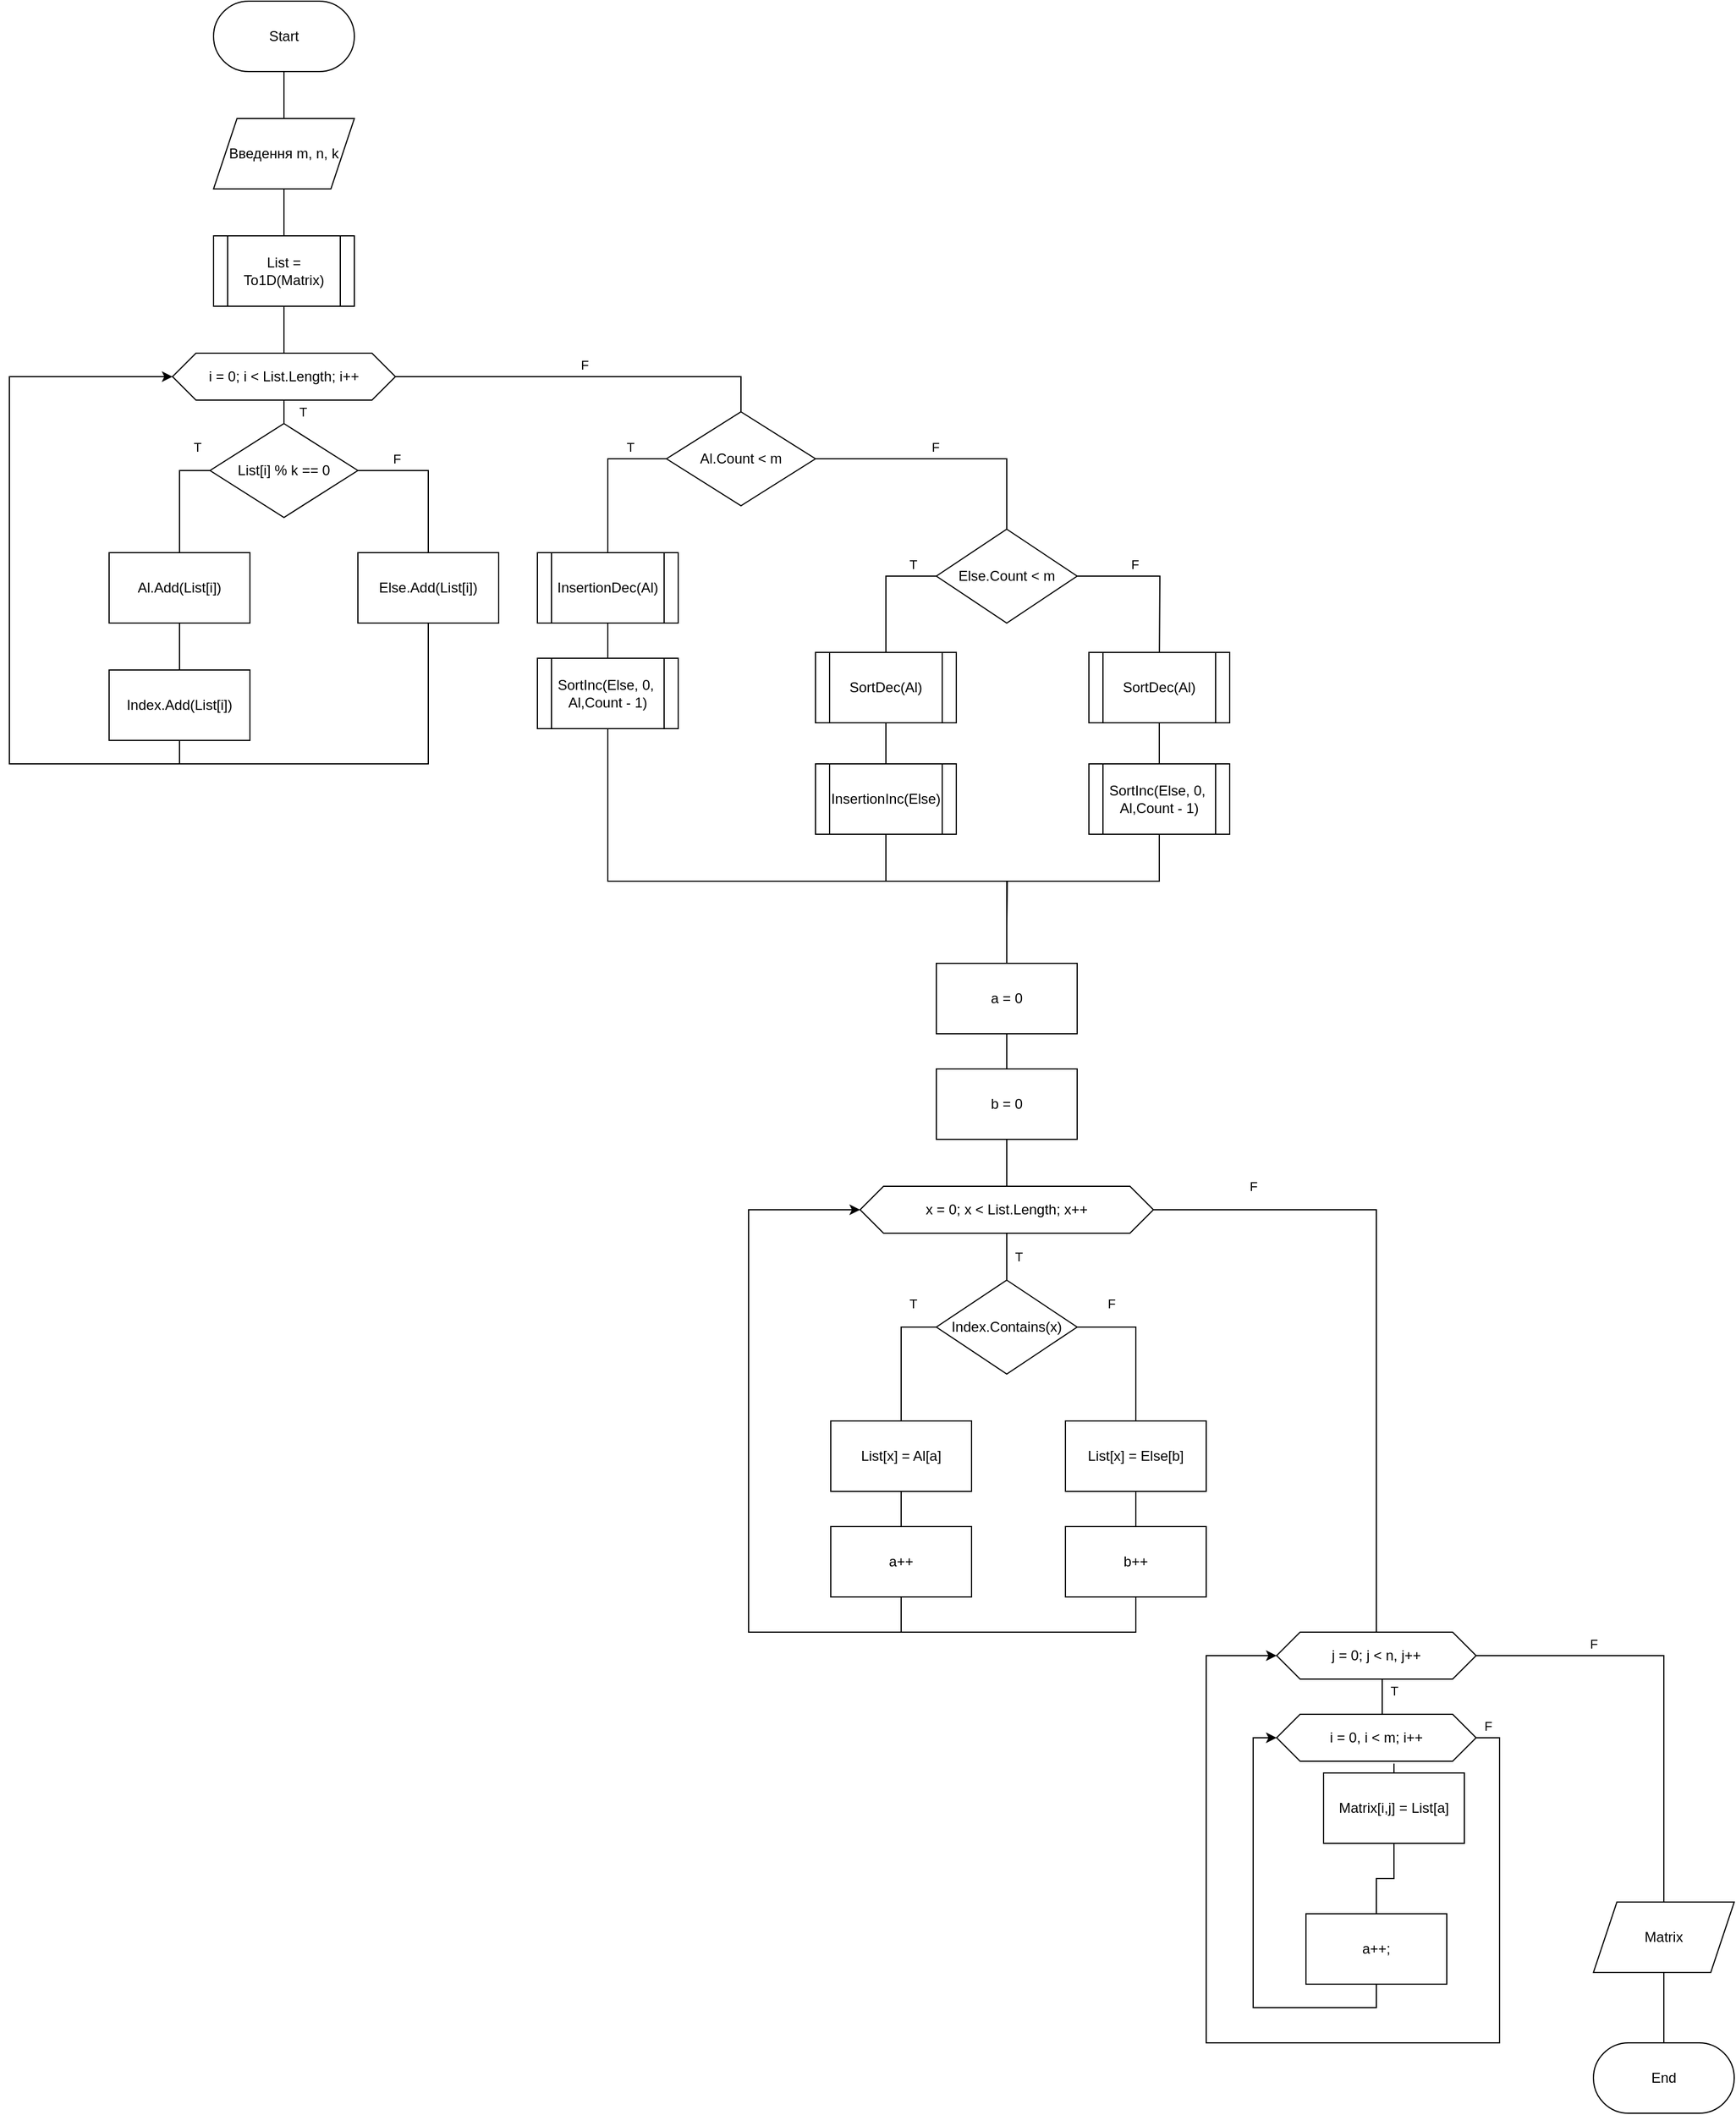 <mxfile version="18.0.7" type="google" pages="8"><diagram id="53HcaAl3B1GhRIo1Hy5N" name="Main"><mxGraphModel grid="1" page="1" gridSize="10" guides="1" tooltips="1" connect="1" arrows="1" fold="1" pageScale="1" pageWidth="827" pageHeight="1169" math="0" shadow="0"><root><mxCell id="0"/><mxCell id="1" parent="0"/><mxCell id="HB9l-cFJM7fDmP7GB68F-1" style="edgeStyle=orthogonalEdgeStyle;rounded=0;orthogonalLoop=1;jettySize=auto;html=1;exitX=0.5;exitY=1;exitDx=0;exitDy=0;entryX=0.5;entryY=0;entryDx=0;entryDy=0;endArrow=none;endFill=0;" edge="1" parent="1" source="sVSZd0tJUJjc9YJCRWbS-2" target="sVSZd0tJUJjc9YJCRWbS-3"><mxGeometry relative="1" as="geometry"/></mxCell><mxCell id="sVSZd0tJUJjc9YJCRWbS-2" value="Start" style="rounded=1;whiteSpace=wrap;html=1;arcSize=50;" vertex="1" parent="1"><mxGeometry x="354" y="30" width="120" height="60" as="geometry"/></mxCell><mxCell id="HB9l-cFJM7fDmP7GB68F-2" style="edgeStyle=orthogonalEdgeStyle;rounded=0;orthogonalLoop=1;jettySize=auto;html=1;entryX=0.5;entryY=0;entryDx=0;entryDy=0;endArrow=none;endFill=0;" edge="1" parent="1" source="sVSZd0tJUJjc9YJCRWbS-3" target="sVSZd0tJUJjc9YJCRWbS-4"><mxGeometry relative="1" as="geometry"/></mxCell><mxCell id="sVSZd0tJUJjc9YJCRWbS-3" value="Введення m, n, k" style="shape=parallelogram;perimeter=parallelogramPerimeter;whiteSpace=wrap;html=1;fixedSize=1;" vertex="1" parent="1"><mxGeometry x="354" y="130" width="120" height="60" as="geometry"/></mxCell><mxCell id="HB9l-cFJM7fDmP7GB68F-3" style="edgeStyle=orthogonalEdgeStyle;rounded=0;orthogonalLoop=1;jettySize=auto;html=1;exitX=0.5;exitY=1;exitDx=0;exitDy=0;entryX=0.5;entryY=0;entryDx=0;entryDy=0;endArrow=none;endFill=0;" edge="1" parent="1" source="sVSZd0tJUJjc9YJCRWbS-4" target="sVSZd0tJUJjc9YJCRWbS-7"><mxGeometry relative="1" as="geometry"/></mxCell><mxCell id="sVSZd0tJUJjc9YJCRWbS-4" value="List = To1D(Matrix)" style="shape=process;whiteSpace=wrap;html=1;backgroundOutline=1;" vertex="1" parent="1"><mxGeometry x="354" y="230" width="120" height="60" as="geometry"/></mxCell><mxCell id="sVSZd0tJUJjc9YJCRWbS-17" value="T" style="edgeStyle=orthogonalEdgeStyle;rounded=0;orthogonalLoop=1;jettySize=auto;html=1;exitX=0.5;exitY=1;exitDx=0;exitDy=0;entryX=0.5;entryY=0;entryDx=0;entryDy=0;endArrow=none;endFill=0;" edge="1" parent="1" source="sVSZd0tJUJjc9YJCRWbS-7" target="sVSZd0tJUJjc9YJCRWbS-8"><mxGeometry y="16" relative="1" as="geometry"><mxPoint as="offset"/></mxGeometry></mxCell><mxCell id="sVSZd0tJUJjc9YJCRWbS-18" value="F" style="edgeStyle=orthogonalEdgeStyle;rounded=0;orthogonalLoop=1;jettySize=auto;html=1;exitX=1;exitY=0.5;exitDx=0;exitDy=0;endArrow=none;endFill=0;" edge="1" parent="1" source="sVSZd0tJUJjc9YJCRWbS-7" target="sVSZd0tJUJjc9YJCRWbS-19"><mxGeometry x="-0.008" y="10" relative="1" as="geometry"><mxPoint x="810" y="380" as="targetPoint"/><mxPoint as="offset"/></mxGeometry></mxCell><mxCell id="sVSZd0tJUJjc9YJCRWbS-7" value="i = 0; i &amp;lt; List.Length; i++" style="shape=hexagon;perimeter=hexagonPerimeter2;whiteSpace=wrap;html=1;fixedSize=1;" vertex="1" parent="1"><mxGeometry x="319" y="330" width="190" height="40" as="geometry"/></mxCell><mxCell id="sVSZd0tJUJjc9YJCRWbS-12" value="T" style="edgeStyle=orthogonalEdgeStyle;rounded=0;orthogonalLoop=1;jettySize=auto;html=1;exitX=0;exitY=0.5;exitDx=0;exitDy=0;endArrow=none;endFill=0;" edge="1" parent="1" source="sVSZd0tJUJjc9YJCRWbS-8" target="sVSZd0tJUJjc9YJCRWbS-9"><mxGeometry x="-0.771" y="-20" relative="1" as="geometry"><mxPoint as="offset"/></mxGeometry></mxCell><mxCell id="sVSZd0tJUJjc9YJCRWbS-14" value="F" style="edgeStyle=orthogonalEdgeStyle;rounded=0;orthogonalLoop=1;jettySize=auto;html=1;exitX=1;exitY=0.5;exitDx=0;exitDy=0;entryX=0.5;entryY=0;entryDx=0;entryDy=0;endArrow=none;endFill=0;" edge="1" parent="1" source="sVSZd0tJUJjc9YJCRWbS-8" target="sVSZd0tJUJjc9YJCRWbS-11"><mxGeometry x="-0.492" y="10" relative="1" as="geometry"><mxPoint as="offset"/></mxGeometry></mxCell><mxCell id="sVSZd0tJUJjc9YJCRWbS-8" value="List[i] % k == 0" style="rhombus;whiteSpace=wrap;html=1;" vertex="1" parent="1"><mxGeometry x="351" y="390" width="126" height="80" as="geometry"/></mxCell><mxCell id="sVSZd0tJUJjc9YJCRWbS-13" style="edgeStyle=orthogonalEdgeStyle;rounded=0;orthogonalLoop=1;jettySize=auto;html=1;exitX=0.5;exitY=1;exitDx=0;exitDy=0;entryX=0.5;entryY=0;entryDx=0;entryDy=0;endArrow=none;endFill=0;" edge="1" parent="1" source="sVSZd0tJUJjc9YJCRWbS-9" target="sVSZd0tJUJjc9YJCRWbS-10"><mxGeometry relative="1" as="geometry"/></mxCell><mxCell id="sVSZd0tJUJjc9YJCRWbS-9" value="Al.Add(List[i])" style="rounded=0;whiteSpace=wrap;html=1;" vertex="1" parent="1"><mxGeometry x="265" y="500" width="120" height="60" as="geometry"/></mxCell><mxCell id="sVSZd0tJUJjc9YJCRWbS-15" style="edgeStyle=orthogonalEdgeStyle;rounded=0;orthogonalLoop=1;jettySize=auto;html=1;exitX=0.5;exitY=1;exitDx=0;exitDy=0;entryX=0;entryY=0.5;entryDx=0;entryDy=0;" edge="1" parent="1" source="sVSZd0tJUJjc9YJCRWbS-10" target="sVSZd0tJUJjc9YJCRWbS-7"><mxGeometry relative="1" as="geometry"><mxPoint x="160" y="660" as="targetPoint"/><Array as="points"><mxPoint x="325" y="680"/><mxPoint x="180" y="680"/><mxPoint x="180" y="350"/></Array></mxGeometry></mxCell><mxCell id="sVSZd0tJUJjc9YJCRWbS-10" value="Index.Add(List[i])" style="rounded=0;whiteSpace=wrap;html=1;" vertex="1" parent="1"><mxGeometry x="265" y="600" width="120" height="60" as="geometry"/></mxCell><mxCell id="sVSZd0tJUJjc9YJCRWbS-16" style="edgeStyle=orthogonalEdgeStyle;rounded=0;orthogonalLoop=1;jettySize=auto;html=1;exitX=0.5;exitY=1;exitDx=0;exitDy=0;endArrow=none;endFill=0;" edge="1" parent="1" source="sVSZd0tJUJjc9YJCRWbS-11"><mxGeometry relative="1" as="geometry"><mxPoint x="320" y="680" as="targetPoint"/><Array as="points"><mxPoint x="537" y="680"/></Array></mxGeometry></mxCell><mxCell id="sVSZd0tJUJjc9YJCRWbS-11" value="Else.Add(List[i])" style="rounded=0;whiteSpace=wrap;html=1;" vertex="1" parent="1"><mxGeometry x="477" y="500" width="120" height="60" as="geometry"/></mxCell><mxCell id="sVSZd0tJUJjc9YJCRWbS-23" value="T" style="edgeStyle=orthogonalEdgeStyle;rounded=0;orthogonalLoop=1;jettySize=auto;html=1;exitX=0;exitY=0.5;exitDx=0;exitDy=0;endArrow=none;endFill=0;" edge="1" parent="1" source="sVSZd0tJUJjc9YJCRWbS-19" target="sVSZd0tJUJjc9YJCRWbS-21"><mxGeometry x="-0.538" y="-10" relative="1" as="geometry"><mxPoint x="-1" as="offset"/></mxGeometry></mxCell><mxCell id="sVSZd0tJUJjc9YJCRWbS-26" value="F" style="edgeStyle=orthogonalEdgeStyle;rounded=0;orthogonalLoop=1;jettySize=auto;html=1;exitX=1;exitY=0.5;exitDx=0;exitDy=0;endArrow=none;endFill=0;" edge="1" parent="1" source="sVSZd0tJUJjc9YJCRWbS-19" target="sVSZd0tJUJjc9YJCRWbS-25"><mxGeometry x="-0.076" y="10" relative="1" as="geometry"><mxPoint x="-1" as="offset"/></mxGeometry></mxCell><mxCell id="sVSZd0tJUJjc9YJCRWbS-19" value="Al.Count &amp;lt; m" style="rhombus;whiteSpace=wrap;html=1;" vertex="1" parent="1"><mxGeometry x="740" y="380" width="127" height="80" as="geometry"/></mxCell><mxCell id="sVSZd0tJUJjc9YJCRWbS-24" style="edgeStyle=orthogonalEdgeStyle;rounded=0;orthogonalLoop=1;jettySize=auto;html=1;exitX=0.5;exitY=1;exitDx=0;exitDy=0;entryX=0.5;entryY=0;entryDx=0;entryDy=0;endArrow=none;endFill=0;" edge="1" parent="1" source="sVSZd0tJUJjc9YJCRWbS-21" target="sVSZd0tJUJjc9YJCRWbS-22"><mxGeometry relative="1" as="geometry"/></mxCell><mxCell id="sVSZd0tJUJjc9YJCRWbS-21" value="InsertionDec(Al)" style="shape=process;whiteSpace=wrap;html=1;backgroundOutline=1;" vertex="1" parent="1"><mxGeometry x="630" y="500" width="120" height="60" as="geometry"/></mxCell><mxCell id="sVSZd0tJUJjc9YJCRWbS-36" style="edgeStyle=orthogonalEdgeStyle;rounded=0;orthogonalLoop=1;jettySize=auto;html=1;exitX=0.5;exitY=1;exitDx=0;exitDy=0;endArrow=none;endFill=0;" edge="1" parent="1" source="sVSZd0tJUJjc9YJCRWbS-22"><mxGeometry relative="1" as="geometry"><mxPoint x="1030" y="850" as="targetPoint"/><Array as="points"><mxPoint x="690" y="780"/><mxPoint x="1030" y="780"/></Array></mxGeometry></mxCell><mxCell id="sVSZd0tJUJjc9YJCRWbS-22" value="SortInc(Else, 0,&amp;nbsp;&lt;br&gt;Al,Count - 1)" style="shape=process;whiteSpace=wrap;html=1;backgroundOutline=1;" vertex="1" parent="1"><mxGeometry x="630" y="590" width="120" height="60" as="geometry"/></mxCell><mxCell id="sVSZd0tJUJjc9YJCRWbS-29" value="T" style="edgeStyle=orthogonalEdgeStyle;rounded=0;orthogonalLoop=1;jettySize=auto;html=1;exitX=0;exitY=0.5;exitDx=0;exitDy=0;entryX=0.5;entryY=0;entryDx=0;entryDy=0;endArrow=none;endFill=0;" edge="1" parent="1" source="sVSZd0tJUJjc9YJCRWbS-25" target="sVSZd0tJUJjc9YJCRWbS-28"><mxGeometry x="-0.629" y="-10" relative="1" as="geometry"><mxPoint as="offset"/></mxGeometry></mxCell><mxCell id="sVSZd0tJUJjc9YJCRWbS-31" value="F" style="edgeStyle=orthogonalEdgeStyle;rounded=0;orthogonalLoop=1;jettySize=auto;html=1;exitX=1;exitY=0.5;exitDx=0;exitDy=0;endArrow=none;endFill=0;" edge="1" parent="1" source="sVSZd0tJUJjc9YJCRWbS-25"><mxGeometry x="-0.334" y="10" relative="1" as="geometry"><mxPoint x="1160" y="600" as="targetPoint"/><mxPoint x="-1" as="offset"/></mxGeometry></mxCell><mxCell id="sVSZd0tJUJjc9YJCRWbS-25" value="Else.Count &amp;lt; m" style="rhombus;whiteSpace=wrap;html=1;" vertex="1" parent="1"><mxGeometry x="970" y="480" width="120" height="80" as="geometry"/></mxCell><mxCell id="sVSZd0tJUJjc9YJCRWbS-37" style="edgeStyle=orthogonalEdgeStyle;rounded=0;orthogonalLoop=1;jettySize=auto;html=1;exitX=0.5;exitY=1;exitDx=0;exitDy=0;endArrow=none;endFill=0;" edge="1" parent="1" source="sVSZd0tJUJjc9YJCRWbS-27"><mxGeometry relative="1" as="geometry"><mxPoint x="927" y="780" as="targetPoint"/></mxGeometry></mxCell><mxCell id="sVSZd0tJUJjc9YJCRWbS-27" value="InsertionInc(Else)" style="shape=process;whiteSpace=wrap;html=1;backgroundOutline=1;" vertex="1" parent="1"><mxGeometry x="867" y="680" width="120" height="60" as="geometry"/></mxCell><mxCell id="sVSZd0tJUJjc9YJCRWbS-30" style="edgeStyle=orthogonalEdgeStyle;rounded=0;orthogonalLoop=1;jettySize=auto;html=1;exitX=0.5;exitY=1;exitDx=0;exitDy=0;entryX=0.5;entryY=0;entryDx=0;entryDy=0;endArrow=none;endFill=0;" edge="1" parent="1" source="sVSZd0tJUJjc9YJCRWbS-28" target="sVSZd0tJUJjc9YJCRWbS-27"><mxGeometry relative="1" as="geometry"/></mxCell><mxCell id="sVSZd0tJUJjc9YJCRWbS-28" value="SortDec(Al)" style="shape=process;whiteSpace=wrap;html=1;backgroundOutline=1;" vertex="1" parent="1"><mxGeometry x="867" y="585" width="120" height="60" as="geometry"/></mxCell><mxCell id="sVSZd0tJUJjc9YJCRWbS-34" value="" style="edgeStyle=orthogonalEdgeStyle;rounded=0;orthogonalLoop=1;jettySize=auto;html=1;endArrow=none;endFill=0;" edge="1" parent="1" source="sVSZd0tJUJjc9YJCRWbS-32" target="sVSZd0tJUJjc9YJCRWbS-33"><mxGeometry relative="1" as="geometry"/></mxCell><mxCell id="sVSZd0tJUJjc9YJCRWbS-35" style="edgeStyle=orthogonalEdgeStyle;rounded=0;orthogonalLoop=1;jettySize=auto;html=1;exitX=0.5;exitY=1;exitDx=0;exitDy=0;entryX=0.5;entryY=0;entryDx=0;entryDy=0;endArrow=none;endFill=0;" edge="1" parent="1" source="sVSZd0tJUJjc9YJCRWbS-32" target="sVSZd0tJUJjc9YJCRWbS-33"><mxGeometry relative="1" as="geometry"/></mxCell><mxCell id="sVSZd0tJUJjc9YJCRWbS-32" value="SortDec(Al)" style="shape=process;whiteSpace=wrap;html=1;backgroundOutline=1;" vertex="1" parent="1"><mxGeometry x="1100" y="585" width="120" height="60" as="geometry"/></mxCell><mxCell id="sVSZd0tJUJjc9YJCRWbS-38" style="edgeStyle=orthogonalEdgeStyle;rounded=0;orthogonalLoop=1;jettySize=auto;html=1;exitX=0.5;exitY=1;exitDx=0;exitDy=0;endArrow=none;endFill=0;" edge="1" parent="1" source="sVSZd0tJUJjc9YJCRWbS-33"><mxGeometry relative="1" as="geometry"><mxPoint x="1030" y="820" as="targetPoint"/></mxGeometry></mxCell><mxCell id="sVSZd0tJUJjc9YJCRWbS-33" value="SortInc(Else, 0,&amp;nbsp;&lt;br&gt;Al,Count - 1)" style="shape=process;whiteSpace=wrap;html=1;backgroundOutline=1;" vertex="1" parent="1"><mxGeometry x="1100" y="680" width="120" height="60" as="geometry"/></mxCell><mxCell id="sVSZd0tJUJjc9YJCRWbS-41" style="edgeStyle=orthogonalEdgeStyle;rounded=0;orthogonalLoop=1;jettySize=auto;html=1;exitX=0.5;exitY=1;exitDx=0;exitDy=0;entryX=0.5;entryY=0;entryDx=0;entryDy=0;endArrow=none;endFill=0;" edge="1" parent="1" source="sVSZd0tJUJjc9YJCRWbS-39" target="sVSZd0tJUJjc9YJCRWbS-40"><mxGeometry relative="1" as="geometry"/></mxCell><mxCell id="sVSZd0tJUJjc9YJCRWbS-39" value="a = 0" style="rounded=0;whiteSpace=wrap;html=1;" vertex="1" parent="1"><mxGeometry x="970" y="850" width="120" height="60" as="geometry"/></mxCell><mxCell id="sVSZd0tJUJjc9YJCRWbS-43" style="edgeStyle=orthogonalEdgeStyle;rounded=0;orthogonalLoop=1;jettySize=auto;html=1;exitX=0.5;exitY=1;exitDx=0;exitDy=0;entryX=0.5;entryY=0;entryDx=0;entryDy=0;endArrow=none;endFill=0;" edge="1" parent="1" source="sVSZd0tJUJjc9YJCRWbS-40" target="sVSZd0tJUJjc9YJCRWbS-42"><mxGeometry relative="1" as="geometry"/></mxCell><mxCell id="sVSZd0tJUJjc9YJCRWbS-40" value="b = 0" style="rounded=0;whiteSpace=wrap;html=1;" vertex="1" parent="1"><mxGeometry x="970" y="940" width="120" height="60" as="geometry"/></mxCell><mxCell id="sVSZd0tJUJjc9YJCRWbS-45" value="T" style="edgeStyle=orthogonalEdgeStyle;rounded=0;orthogonalLoop=1;jettySize=auto;html=1;exitX=0.5;exitY=1;exitDx=0;exitDy=0;entryX=0.5;entryY=0;entryDx=0;entryDy=0;endArrow=none;endFill=0;" edge="1" parent="1" source="sVSZd0tJUJjc9YJCRWbS-42" target="sVSZd0tJUJjc9YJCRWbS-44"><mxGeometry y="10" relative="1" as="geometry"><mxPoint as="offset"/></mxGeometry></mxCell><mxCell id="sVSZd0tJUJjc9YJCRWbS-63" value="F" style="edgeStyle=orthogonalEdgeStyle;rounded=0;orthogonalLoop=1;jettySize=auto;html=1;exitX=1;exitY=0.5;exitDx=0;exitDy=0;endArrow=none;endFill=0;" edge="1" parent="1" source="sVSZd0tJUJjc9YJCRWbS-42" target="sVSZd0tJUJjc9YJCRWbS-64"><mxGeometry x="-0.691" y="20" relative="1" as="geometry"><mxPoint x="1370" y="1460" as="targetPoint"/><mxPoint as="offset"/></mxGeometry></mxCell><mxCell id="sVSZd0tJUJjc9YJCRWbS-42" value="x = 0; x &amp;lt; List.Length; x++" style="shape=hexagon;perimeter=hexagonPerimeter2;whiteSpace=wrap;html=1;fixedSize=1;" vertex="1" parent="1"><mxGeometry x="905" y="1040" width="250" height="40" as="geometry"/></mxCell><mxCell id="sVSZd0tJUJjc9YJCRWbS-50" value="T" style="edgeStyle=orthogonalEdgeStyle;rounded=0;orthogonalLoop=1;jettySize=auto;html=1;exitX=0;exitY=0.5;exitDx=0;exitDy=0;entryX=0.5;entryY=0;entryDx=0;entryDy=0;endArrow=none;endFill=0;" edge="1" parent="1" source="sVSZd0tJUJjc9YJCRWbS-44" target="sVSZd0tJUJjc9YJCRWbS-46"><mxGeometry x="-0.636" y="-20" relative="1" as="geometry"><mxPoint as="offset"/></mxGeometry></mxCell><mxCell id="sVSZd0tJUJjc9YJCRWbS-52" value="F" style="edgeStyle=orthogonalEdgeStyle;rounded=0;orthogonalLoop=1;jettySize=auto;html=1;exitX=1;exitY=0.5;exitDx=0;exitDy=0;entryX=0.5;entryY=0;entryDx=0;entryDy=0;endArrow=none;endFill=0;" edge="1" parent="1" source="sVSZd0tJUJjc9YJCRWbS-44" target="sVSZd0tJUJjc9YJCRWbS-48"><mxGeometry x="-0.538" y="20" relative="1" as="geometry"><mxPoint x="-1" as="offset"/></mxGeometry></mxCell><mxCell id="sVSZd0tJUJjc9YJCRWbS-44" value="Index.Contains(x)" style="rhombus;whiteSpace=wrap;html=1;" vertex="1" parent="1"><mxGeometry x="970" y="1120" width="120" height="80" as="geometry"/></mxCell><mxCell id="sVSZd0tJUJjc9YJCRWbS-51" style="edgeStyle=orthogonalEdgeStyle;rounded=0;orthogonalLoop=1;jettySize=auto;html=1;exitX=0.5;exitY=1;exitDx=0;exitDy=0;entryX=0.5;entryY=0;entryDx=0;entryDy=0;endArrow=none;endFill=0;" edge="1" parent="1" source="sVSZd0tJUJjc9YJCRWbS-46" target="sVSZd0tJUJjc9YJCRWbS-47"><mxGeometry relative="1" as="geometry"/></mxCell><mxCell id="sVSZd0tJUJjc9YJCRWbS-46" value="List[x] = Al[a]" style="rounded=0;whiteSpace=wrap;html=1;" vertex="1" parent="1"><mxGeometry x="880" y="1240" width="120" height="60" as="geometry"/></mxCell><mxCell id="sVSZd0tJUJjc9YJCRWbS-57" style="edgeStyle=orthogonalEdgeStyle;rounded=0;orthogonalLoop=1;jettySize=auto;html=1;exitX=0.5;exitY=1;exitDx=0;exitDy=0;endArrow=classic;endFill=1;entryX=0;entryY=0.5;entryDx=0;entryDy=0;" edge="1" parent="1" source="sVSZd0tJUJjc9YJCRWbS-47" target="sVSZd0tJUJjc9YJCRWbS-42"><mxGeometry relative="1" as="geometry"><mxPoint x="840" y="1270" as="targetPoint"/><Array as="points"><mxPoint x="940" y="1420"/><mxPoint x="810" y="1420"/><mxPoint x="810" y="1060"/></Array></mxGeometry></mxCell><mxCell id="sVSZd0tJUJjc9YJCRWbS-47" value="a++" style="rounded=0;whiteSpace=wrap;html=1;" vertex="1" parent="1"><mxGeometry x="880" y="1330" width="120" height="60" as="geometry"/></mxCell><mxCell id="sVSZd0tJUJjc9YJCRWbS-53" style="edgeStyle=orthogonalEdgeStyle;rounded=0;orthogonalLoop=1;jettySize=auto;html=1;exitX=0.5;exitY=1;exitDx=0;exitDy=0;entryX=0.5;entryY=0;entryDx=0;entryDy=0;endArrow=none;endFill=0;" edge="1" parent="1" source="sVSZd0tJUJjc9YJCRWbS-48" target="sVSZd0tJUJjc9YJCRWbS-49"><mxGeometry relative="1" as="geometry"/></mxCell><mxCell id="sVSZd0tJUJjc9YJCRWbS-48" value="List[x] = Else[b]" style="rounded=0;whiteSpace=wrap;html=1;" vertex="1" parent="1"><mxGeometry x="1080" y="1240" width="120" height="60" as="geometry"/></mxCell><mxCell id="sVSZd0tJUJjc9YJCRWbS-62" style="edgeStyle=orthogonalEdgeStyle;rounded=0;orthogonalLoop=1;jettySize=auto;html=1;exitX=0.5;exitY=1;exitDx=0;exitDy=0;endArrow=none;endFill=0;" edge="1" parent="1" source="sVSZd0tJUJjc9YJCRWbS-49"><mxGeometry relative="1" as="geometry"><mxPoint x="940" y="1420" as="targetPoint"/><Array as="points"><mxPoint x="1140" y="1420"/></Array></mxGeometry></mxCell><mxCell id="sVSZd0tJUJjc9YJCRWbS-49" value="b++" style="rounded=0;whiteSpace=wrap;html=1;" vertex="1" parent="1"><mxGeometry x="1080" y="1330" width="120" height="60" as="geometry"/></mxCell><mxCell id="sVSZd0tJUJjc9YJCRWbS-66" value="T" style="edgeStyle=orthogonalEdgeStyle;rounded=0;orthogonalLoop=1;jettySize=auto;html=1;exitX=0.5;exitY=1;exitDx=0;exitDy=0;entryX=0.5;entryY=0;entryDx=0;entryDy=0;endArrow=none;endFill=0;" edge="1" parent="1" source="sVSZd0tJUJjc9YJCRWbS-64" target="sVSZd0tJUJjc9YJCRWbS-65"><mxGeometry x="-0.25" y="10" relative="1" as="geometry"><Array as="points"><mxPoint x="1350" y="1460"/><mxPoint x="1350" y="1490"/></Array><mxPoint as="offset"/></mxGeometry></mxCell><mxCell id="sVSZd0tJUJjc9YJCRWbS-74" value="F" style="edgeStyle=orthogonalEdgeStyle;rounded=0;orthogonalLoop=1;jettySize=auto;html=1;exitX=1;exitY=0.5;exitDx=0;exitDy=0;endArrow=none;endFill=0;" edge="1" parent="1" source="sVSZd0tJUJjc9YJCRWbS-64" target="sVSZd0tJUJjc9YJCRWbS-75"><mxGeometry x="-0.46" y="10" relative="1" as="geometry"><mxPoint x="1590" y="1680" as="targetPoint"/><mxPoint as="offset"/></mxGeometry></mxCell><mxCell id="sVSZd0tJUJjc9YJCRWbS-64" value="j = 0; j &amp;lt; n, j++" style="shape=hexagon;perimeter=hexagonPerimeter2;whiteSpace=wrap;html=1;fixedSize=1;" vertex="1" parent="1"><mxGeometry x="1260" y="1420" width="170" height="40" as="geometry"/></mxCell><mxCell id="sVSZd0tJUJjc9YJCRWbS-68" value="T" style="edgeStyle=orthogonalEdgeStyle;rounded=0;orthogonalLoop=1;jettySize=auto;html=1;exitX=0.5;exitY=1;exitDx=0;exitDy=0;entryX=0.5;entryY=0;entryDx=0;entryDy=0;endArrow=none;endFill=0;" edge="1" parent="1" source="sVSZd0tJUJjc9YJCRWbS-65" target="sVSZd0tJUJjc9YJCRWbS-67"><mxGeometry y="5" relative="1" as="geometry"><mxPoint as="offset"/></mxGeometry></mxCell><mxCell id="sVSZd0tJUJjc9YJCRWbS-73" value="F" style="edgeStyle=orthogonalEdgeStyle;rounded=0;orthogonalLoop=1;jettySize=auto;html=1;exitX=1;exitY=0.5;exitDx=0;exitDy=0;endArrow=classic;endFill=1;entryX=0;entryY=0.5;entryDx=0;entryDy=0;" edge="1" parent="1" source="sVSZd0tJUJjc9YJCRWbS-65" target="sVSZd0tJUJjc9YJCRWbS-64"><mxGeometry x="-0.978" y="10" relative="1" as="geometry"><mxPoint x="1420" y="1840" as="targetPoint"/><Array as="points"><mxPoint x="1450" y="1510"/><mxPoint x="1450" y="1770"/><mxPoint x="1200" y="1770"/><mxPoint x="1200" y="1440"/></Array><mxPoint as="offset"/></mxGeometry></mxCell><mxCell id="sVSZd0tJUJjc9YJCRWbS-65" value="i = 0, i &amp;lt; m; i++" style="shape=hexagon;perimeter=hexagonPerimeter2;whiteSpace=wrap;html=1;fixedSize=1;" vertex="1" parent="1"><mxGeometry x="1260" y="1490" width="170" height="40" as="geometry"/></mxCell><mxCell id="sVSZd0tJUJjc9YJCRWbS-70" style="edgeStyle=orthogonalEdgeStyle;rounded=0;orthogonalLoop=1;jettySize=auto;html=1;exitX=0.5;exitY=1;exitDx=0;exitDy=0;entryX=0.5;entryY=0;entryDx=0;entryDy=0;endArrow=none;endFill=0;" edge="1" parent="1" source="sVSZd0tJUJjc9YJCRWbS-67" target="sVSZd0tJUJjc9YJCRWbS-69"><mxGeometry relative="1" as="geometry"/></mxCell><mxCell id="sVSZd0tJUJjc9YJCRWbS-67" value="Matrix[i,j] = List[a]" style="rounded=0;whiteSpace=wrap;html=1;" vertex="1" parent="1"><mxGeometry x="1300" y="1540" width="120" height="60" as="geometry"/></mxCell><mxCell id="sVSZd0tJUJjc9YJCRWbS-71" style="edgeStyle=orthogonalEdgeStyle;rounded=0;orthogonalLoop=1;jettySize=auto;html=1;exitX=0.5;exitY=1;exitDx=0;exitDy=0;entryX=0;entryY=0.5;entryDx=0;entryDy=0;endArrow=classic;endFill=1;" edge="1" parent="1" source="sVSZd0tJUJjc9YJCRWbS-69" target="sVSZd0tJUJjc9YJCRWbS-65"><mxGeometry relative="1" as="geometry"/></mxCell><mxCell id="sVSZd0tJUJjc9YJCRWbS-69" value="a++;" style="rounded=0;whiteSpace=wrap;html=1;" vertex="1" parent="1"><mxGeometry x="1285" y="1660" width="120" height="60" as="geometry"/></mxCell><mxCell id="sVSZd0tJUJjc9YJCRWbS-77" style="edgeStyle=orthogonalEdgeStyle;rounded=0;orthogonalLoop=1;jettySize=auto;html=1;exitX=0.5;exitY=1;exitDx=0;exitDy=0;endArrow=none;endFill=0;" edge="1" parent="1" source="sVSZd0tJUJjc9YJCRWbS-75" target="sVSZd0tJUJjc9YJCRWbS-76"><mxGeometry relative="1" as="geometry"/></mxCell><mxCell id="sVSZd0tJUJjc9YJCRWbS-75" value="Matrix" style="shape=parallelogram;perimeter=parallelogramPerimeter;whiteSpace=wrap;html=1;fixedSize=1;" vertex="1" parent="1"><mxGeometry x="1530" y="1650" width="120" height="60" as="geometry"/></mxCell><mxCell id="sVSZd0tJUJjc9YJCRWbS-76" value="End" style="rounded=1;whiteSpace=wrap;html=1;arcSize=50;" vertex="1" parent="1"><mxGeometry x="1530" y="1770" width="120" height="60" as="geometry"/></mxCell></root></mxGraphModel></diagram><diagram id="YCwam1F6GBGaAhDiuiBr" name="To1D"><mxGraphModel grid="1" page="1" gridSize="10" guides="1" tooltips="1" connect="1" arrows="1" fold="1" pageScale="1" pageWidth="827" pageHeight="1169" math="0" shadow="0"><root><mxCell id="XI3FfPMvZhGPuWowlOtW-0"/><mxCell id="XI3FfPMvZhGPuWowlOtW-1" parent="XI3FfPMvZhGPuWowlOtW-0"/><mxCell id="XI3FfPMvZhGPuWowlOtW-4" style="edgeStyle=orthogonalEdgeStyle;rounded=0;orthogonalLoop=1;jettySize=auto;html=1;exitX=0.5;exitY=1;exitDx=0;exitDy=0;entryX=0.5;entryY=0;entryDx=0;entryDy=0;endArrow=none;endFill=0;" edge="1" parent="XI3FfPMvZhGPuWowlOtW-1" source="XI3FfPMvZhGPuWowlOtW-2" target="XI3FfPMvZhGPuWowlOtW-3"><mxGeometry relative="1" as="geometry"/></mxCell><mxCell id="XI3FfPMvZhGPuWowlOtW-2" value="Start" style="rounded=1;whiteSpace=wrap;html=1;arcSize=50;" vertex="1" parent="XI3FfPMvZhGPuWowlOtW-1"><mxGeometry x="350" y="70" width="120" height="60" as="geometry"/></mxCell><mxCell id="XI3FfPMvZhGPuWowlOtW-7" style="edgeStyle=orthogonalEdgeStyle;rounded=0;orthogonalLoop=1;jettySize=auto;html=1;exitX=0.5;exitY=1;exitDx=0;exitDy=0;endArrow=none;endFill=0;" edge="1" parent="XI3FfPMvZhGPuWowlOtW-1" source="XI3FfPMvZhGPuWowlOtW-3" target="XI3FfPMvZhGPuWowlOtW-6"><mxGeometry relative="1" as="geometry"/></mxCell><mxCell id="XI3FfPMvZhGPuWowlOtW-3" value="int[,] Arr, &lt;br&gt;int[] NewArr" style="shape=parallelogram;perimeter=parallelogramPerimeter;whiteSpace=wrap;html=1;fixedSize=1;" vertex="1" parent="XI3FfPMvZhGPuWowlOtW-1"><mxGeometry x="350" y="160" width="120" height="60" as="geometry"/></mxCell><mxCell id="XI3FfPMvZhGPuWowlOtW-12" style="edgeStyle=orthogonalEdgeStyle;rounded=0;orthogonalLoop=1;jettySize=auto;html=1;exitX=0.5;exitY=1;exitDx=0;exitDy=0;entryX=0.5;entryY=0;entryDx=0;entryDy=0;endArrow=none;endFill=0;" edge="1" parent="XI3FfPMvZhGPuWowlOtW-1" source="XI3FfPMvZhGPuWowlOtW-6" target="XI3FfPMvZhGPuWowlOtW-8"><mxGeometry relative="1" as="geometry"/></mxCell><mxCell id="XI3FfPMvZhGPuWowlOtW-6" value="p = 0" style="rounded=0;whiteSpace=wrap;html=1;" vertex="1" parent="XI3FfPMvZhGPuWowlOtW-1"><mxGeometry x="350" y="250" width="120" height="60" as="geometry"/></mxCell><mxCell id="XI3FfPMvZhGPuWowlOtW-13" value="T" style="edgeStyle=orthogonalEdgeStyle;rounded=0;orthogonalLoop=1;jettySize=auto;html=1;endArrow=none;endFill=0;" edge="1" parent="XI3FfPMvZhGPuWowlOtW-1" source="XI3FfPMvZhGPuWowlOtW-8" target="XI3FfPMvZhGPuWowlOtW-11"><mxGeometry x="0.6" y="16" relative="1" as="geometry"><mxPoint as="offset"/></mxGeometry></mxCell><mxCell id="XI3FfPMvZhGPuWowlOtW-21" value="F" style="edgeStyle=orthogonalEdgeStyle;rounded=0;orthogonalLoop=1;jettySize=auto;html=1;exitX=1;exitY=0.5;exitDx=0;exitDy=0;entryX=0.5;entryY=0;entryDx=0;entryDy=0;endArrow=none;endFill=0;" edge="1" parent="XI3FfPMvZhGPuWowlOtW-1" source="XI3FfPMvZhGPuWowlOtW-8" target="XI3FfPMvZhGPuWowlOtW-20"><mxGeometry x="-0.244" y="10" relative="1" as="geometry"><mxPoint as="offset"/></mxGeometry></mxCell><mxCell id="XI3FfPMvZhGPuWowlOtW-8" value="j =0; j &amp;lt; Arr.GetLength(1); j++" style="shape=hexagon;perimeter=hexagonPerimeter2;whiteSpace=wrap;html=1;fixedSize=1;" vertex="1" parent="XI3FfPMvZhGPuWowlOtW-1"><mxGeometry x="317" y="340" width="194" height="40" as="geometry"/></mxCell><mxCell id="XI3FfPMvZhGPuWowlOtW-15" value="T" style="edgeStyle=orthogonalEdgeStyle;rounded=0;orthogonalLoop=1;jettySize=auto;html=1;exitX=0.5;exitY=1;exitDx=0;exitDy=0;entryX=0.5;entryY=0;entryDx=0;entryDy=0;endArrow=none;endFill=0;" edge="1" parent="XI3FfPMvZhGPuWowlOtW-1" source="XI3FfPMvZhGPuWowlOtW-11" target="XI3FfPMvZhGPuWowlOtW-14"><mxGeometry x="0.333" y="6" relative="1" as="geometry"><mxPoint as="offset"/></mxGeometry></mxCell><mxCell id="XI3FfPMvZhGPuWowlOtW-19" value="F" style="edgeStyle=orthogonalEdgeStyle;rounded=0;orthogonalLoop=1;jettySize=auto;html=1;exitX=1;exitY=0.5;exitDx=0;exitDy=0;endArrow=classic;endFill=1;entryX=0;entryY=0.5;entryDx=0;entryDy=0;" edge="1" parent="XI3FfPMvZhGPuWowlOtW-1" source="XI3FfPMvZhGPuWowlOtW-11" target="XI3FfPMvZhGPuWowlOtW-8"><mxGeometry x="-0.982" y="20" relative="1" as="geometry"><mxPoint x="230" y="460" as="targetPoint"/><Array as="points"><mxPoint x="531" y="430"/><mxPoint x="531" y="710"/><mxPoint x="260" y="710"/><mxPoint x="260" y="360"/></Array><mxPoint as="offset"/></mxGeometry></mxCell><mxCell id="XI3FfPMvZhGPuWowlOtW-11" value="i =0; i &amp;lt; Arr.GetLength(0); i++" style="shape=hexagon;perimeter=hexagonPerimeter2;whiteSpace=wrap;html=1;fixedSize=1;" vertex="1" parent="XI3FfPMvZhGPuWowlOtW-1"><mxGeometry x="317" y="410" width="194" height="40" as="geometry"/></mxCell><mxCell id="XI3FfPMvZhGPuWowlOtW-17" style="edgeStyle=orthogonalEdgeStyle;rounded=0;orthogonalLoop=1;jettySize=auto;html=1;exitX=0.5;exitY=1;exitDx=0;exitDy=0;entryX=0.5;entryY=0;entryDx=0;entryDy=0;endArrow=none;endFill=0;" edge="1" parent="XI3FfPMvZhGPuWowlOtW-1" source="XI3FfPMvZhGPuWowlOtW-14" target="XI3FfPMvZhGPuWowlOtW-16"><mxGeometry relative="1" as="geometry"/></mxCell><mxCell id="XI3FfPMvZhGPuWowlOtW-14" value="NewArr[p] = Arr[i, j]&amp;nbsp;" style="rounded=0;whiteSpace=wrap;html=1;" vertex="1" parent="XI3FfPMvZhGPuWowlOtW-1"><mxGeometry x="354" y="480" width="120" height="60" as="geometry"/></mxCell><mxCell id="XI3FfPMvZhGPuWowlOtW-18" style="edgeStyle=orthogonalEdgeStyle;rounded=0;orthogonalLoop=1;jettySize=auto;html=1;exitX=0.5;exitY=1;exitDx=0;exitDy=0;entryX=0;entryY=0.5;entryDx=0;entryDy=0;endArrow=classic;endFill=1;" edge="1" parent="XI3FfPMvZhGPuWowlOtW-1" source="XI3FfPMvZhGPuWowlOtW-16" target="XI3FfPMvZhGPuWowlOtW-11"><mxGeometry relative="1" as="geometry"/></mxCell><mxCell id="XI3FfPMvZhGPuWowlOtW-16" value="p++" style="rounded=0;whiteSpace=wrap;html=1;" vertex="1" parent="XI3FfPMvZhGPuWowlOtW-1"><mxGeometry x="354" y="570" width="120" height="60" as="geometry"/></mxCell><mxCell id="XI3FfPMvZhGPuWowlOtW-23" style="edgeStyle=orthogonalEdgeStyle;rounded=0;orthogonalLoop=1;jettySize=auto;html=1;exitX=0.5;exitY=1;exitDx=0;exitDy=0;entryX=0.5;entryY=0;entryDx=0;entryDy=0;endArrow=none;endFill=0;" edge="1" parent="XI3FfPMvZhGPuWowlOtW-1" source="XI3FfPMvZhGPuWowlOtW-20" target="XI3FfPMvZhGPuWowlOtW-22"><mxGeometry relative="1" as="geometry"/></mxCell><mxCell id="XI3FfPMvZhGPuWowlOtW-20" value="NewArr" style="shape=parallelogram;perimeter=parallelogramPerimeter;whiteSpace=wrap;html=1;fixedSize=1;" vertex="1" parent="XI3FfPMvZhGPuWowlOtW-1"><mxGeometry x="590" y="430" width="120" height="60" as="geometry"/></mxCell><mxCell id="XI3FfPMvZhGPuWowlOtW-22" value="End" style="rounded=1;whiteSpace=wrap;html=1;arcSize=50;" vertex="1" parent="XI3FfPMvZhGPuWowlOtW-1"><mxGeometry x="590" y="530" width="120" height="60" as="geometry"/></mxCell></root></mxGraphModel></diagram><diagram id="alwJ-wGerbxc7dXlnUsg" name="SortInc"><mxGraphModel grid="1" page="1" gridSize="10" guides="1" tooltips="1" connect="1" arrows="1" fold="1" pageScale="1" pageWidth="827" pageHeight="1169" math="0" shadow="0"><root><mxCell id="fw7Rh3CZJc2PEFmGTkIF-0"/><mxCell id="fw7Rh3CZJc2PEFmGTkIF-1" parent="fw7Rh3CZJc2PEFmGTkIF-0"/><mxCell id="fw7Rh3CZJc2PEFmGTkIF-16" style="edgeStyle=orthogonalEdgeStyle;rounded=0;orthogonalLoop=1;jettySize=auto;html=1;exitX=0.5;exitY=1;exitDx=0;exitDy=0;entryX=0.5;entryY=0;entryDx=0;entryDy=0;endArrow=none;endFill=0;" edge="1" parent="fw7Rh3CZJc2PEFmGTkIF-1" source="fw7Rh3CZJc2PEFmGTkIF-2" target="fw7Rh3CZJc2PEFmGTkIF-3"><mxGeometry relative="1" as="geometry"/></mxCell><mxCell id="fw7Rh3CZJc2PEFmGTkIF-2" value="Start" style="rounded=1;whiteSpace=wrap;html=1;arcSize=50;" vertex="1" parent="fw7Rh3CZJc2PEFmGTkIF-1"><mxGeometry x="354" y="30" width="120" height="60" as="geometry"/></mxCell><mxCell id="fw7Rh3CZJc2PEFmGTkIF-17" style="edgeStyle=orthogonalEdgeStyle;rounded=0;orthogonalLoop=1;jettySize=auto;html=1;exitX=0.5;exitY=1;exitDx=0;exitDy=0;entryX=0.5;entryY=0;entryDx=0;entryDy=0;endArrow=none;endFill=0;" edge="1" parent="fw7Rh3CZJc2PEFmGTkIF-1" source="fw7Rh3CZJc2PEFmGTkIF-3" target="fw7Rh3CZJc2PEFmGTkIF-4"><mxGeometry relative="1" as="geometry"/></mxCell><mxCell id="fw7Rh3CZJc2PEFmGTkIF-3" value="List&amp;lt;int&amp;gt; Arr&lt;br&gt;low, high, p" style="shape=parallelogram;perimeter=parallelogramPerimeter;whiteSpace=wrap;html=1;fixedSize=1;" vertex="1" parent="fw7Rh3CZJc2PEFmGTkIF-1"><mxGeometry x="354" y="130" width="120" height="60" as="geometry"/></mxCell><mxCell id="fw7Rh3CZJc2PEFmGTkIF-10" value="T" style="edgeStyle=orthogonalEdgeStyle;rounded=0;orthogonalLoop=1;jettySize=auto;html=1;exitX=0;exitY=0.5;exitDx=0;exitDy=0;entryX=0.5;entryY=0;entryDx=0;entryDy=0;endArrow=none;endFill=0;" edge="1" parent="fw7Rh3CZJc2PEFmGTkIF-1" source="fw7Rh3CZJc2PEFmGTkIF-4" target="fw7Rh3CZJc2PEFmGTkIF-6"><mxGeometry x="-0.613" y="-10" relative="1" as="geometry"><mxPoint as="offset"/></mxGeometry></mxCell><mxCell id="fw7Rh3CZJc2PEFmGTkIF-15" value="F" style="edgeStyle=orthogonalEdgeStyle;rounded=0;orthogonalLoop=1;jettySize=auto;html=1;exitX=1;exitY=0.5;exitDx=0;exitDy=0;endArrow=none;endFill=0;entryX=0.5;entryY=0;entryDx=0;entryDy=0;" edge="1" parent="fw7Rh3CZJc2PEFmGTkIF-1" source="fw7Rh3CZJc2PEFmGTkIF-4" target="fw7Rh3CZJc2PEFmGTkIF-13"><mxGeometry x="-0.975" y="10" relative="1" as="geometry"><mxPoint x="474" y="620" as="targetPoint"/><Array as="points"><mxPoint x="494" y="270"/><mxPoint x="494" y="620"/><mxPoint x="414" y="620"/></Array><mxPoint as="offset"/></mxGeometry></mxCell><mxCell id="fw7Rh3CZJc2PEFmGTkIF-4" value="low&amp;lt; high" style="rhombus;whiteSpace=wrap;html=1;" vertex="1" parent="fw7Rh3CZJc2PEFmGTkIF-1"><mxGeometry x="354" y="230" width="120" height="80" as="geometry"/></mxCell><mxCell id="fw7Rh3CZJc2PEFmGTkIF-11" style="edgeStyle=orthogonalEdgeStyle;rounded=0;orthogonalLoop=1;jettySize=auto;html=1;exitX=0.5;exitY=1;exitDx=0;exitDy=0;entryX=0.5;entryY=0;entryDx=0;entryDy=0;endArrow=none;endFill=0;" edge="1" parent="fw7Rh3CZJc2PEFmGTkIF-1" source="fw7Rh3CZJc2PEFmGTkIF-6" target="fw7Rh3CZJc2PEFmGTkIF-8"><mxGeometry relative="1" as="geometry"/></mxCell><mxCell id="fw7Rh3CZJc2PEFmGTkIF-6" value="p = LomutoPartInc (Arr, low, high)" style="shape=process;whiteSpace=wrap;html=1;backgroundOutline=1;" vertex="1" parent="fw7Rh3CZJc2PEFmGTkIF-1"><mxGeometry x="260" y="360" width="120" height="60" as="geometry"/></mxCell><mxCell id="fw7Rh3CZJc2PEFmGTkIF-12" style="edgeStyle=orthogonalEdgeStyle;rounded=0;orthogonalLoop=1;jettySize=auto;html=1;exitX=0.5;exitY=1;exitDx=0;exitDy=0;endArrow=none;endFill=0;" edge="1" parent="fw7Rh3CZJc2PEFmGTkIF-1" source="fw7Rh3CZJc2PEFmGTkIF-8" target="fw7Rh3CZJc2PEFmGTkIF-9"><mxGeometry relative="1" as="geometry"/></mxCell><mxCell id="fw7Rh3CZJc2PEFmGTkIF-8" value="Arr = SortInc(Arr, low, p -1)" style="shape=process;whiteSpace=wrap;html=1;backgroundOutline=1;" vertex="1" parent="fw7Rh3CZJc2PEFmGTkIF-1"><mxGeometry x="260" y="450" width="120" height="60" as="geometry"/></mxCell><mxCell id="fw7Rh3CZJc2PEFmGTkIF-14" style="edgeStyle=orthogonalEdgeStyle;rounded=0;orthogonalLoop=1;jettySize=auto;html=1;exitX=0.5;exitY=1;exitDx=0;exitDy=0;endArrow=none;endFill=0;" edge="1" parent="fw7Rh3CZJc2PEFmGTkIF-1" source="fw7Rh3CZJc2PEFmGTkIF-9" target="fw7Rh3CZJc2PEFmGTkIF-13"><mxGeometry relative="1" as="geometry"/></mxCell><mxCell id="fw7Rh3CZJc2PEFmGTkIF-9" value="Arr = SortInc(Arr, p + 1, high)" style="shape=process;whiteSpace=wrap;html=1;backgroundOutline=1;" vertex="1" parent="fw7Rh3CZJc2PEFmGTkIF-1"><mxGeometry x="260" y="540" width="120" height="60" as="geometry"/></mxCell><mxCell id="fw7Rh3CZJc2PEFmGTkIF-19" style="edgeStyle=orthogonalEdgeStyle;rounded=0;orthogonalLoop=1;jettySize=auto;html=1;exitX=0.5;exitY=1;exitDx=0;exitDy=0;entryX=0.5;entryY=0;entryDx=0;entryDy=0;endArrow=none;endFill=0;" edge="1" parent="fw7Rh3CZJc2PEFmGTkIF-1" source="fw7Rh3CZJc2PEFmGTkIF-13" target="fw7Rh3CZJc2PEFmGTkIF-18"><mxGeometry relative="1" as="geometry"/></mxCell><mxCell id="fw7Rh3CZJc2PEFmGTkIF-13" value="Arr" style="shape=parallelogram;perimeter=parallelogramPerimeter;whiteSpace=wrap;html=1;fixedSize=1;" vertex="1" parent="fw7Rh3CZJc2PEFmGTkIF-1"><mxGeometry x="354" y="640" width="120" height="60" as="geometry"/></mxCell><mxCell id="fw7Rh3CZJc2PEFmGTkIF-18" value="End" style="rounded=1;whiteSpace=wrap;html=1;arcSize=50;" vertex="1" parent="fw7Rh3CZJc2PEFmGTkIF-1"><mxGeometry x="354" y="730" width="120" height="60" as="geometry"/></mxCell></root></mxGraphModel></diagram><diagram name="SortDec" id="6Q-AiwLZHfxXGyvwWt5u"><mxGraphModel grid="1" page="1" gridSize="10" guides="1" tooltips="1" connect="1" arrows="1" fold="1" pageScale="1" pageWidth="827" pageHeight="1169" math="0" shadow="0"><root><mxCell id="nZDSjW4qsI1cX2AepqqD-0"/><mxCell id="nZDSjW4qsI1cX2AepqqD-1" parent="nZDSjW4qsI1cX2AepqqD-0"/><mxCell id="nZDSjW4qsI1cX2AepqqD-2" style="edgeStyle=orthogonalEdgeStyle;rounded=0;orthogonalLoop=1;jettySize=auto;html=1;exitX=0.5;exitY=1;exitDx=0;exitDy=0;entryX=0.5;entryY=0;entryDx=0;entryDy=0;endArrow=none;endFill=0;" edge="1" parent="nZDSjW4qsI1cX2AepqqD-1" source="nZDSjW4qsI1cX2AepqqD-3" target="nZDSjW4qsI1cX2AepqqD-5"><mxGeometry relative="1" as="geometry"/></mxCell><mxCell id="nZDSjW4qsI1cX2AepqqD-3" value="Start" style="rounded=1;whiteSpace=wrap;html=1;arcSize=50;" vertex="1" parent="nZDSjW4qsI1cX2AepqqD-1"><mxGeometry x="354" y="30" width="120" height="60" as="geometry"/></mxCell><mxCell id="nZDSjW4qsI1cX2AepqqD-4" style="edgeStyle=orthogonalEdgeStyle;rounded=0;orthogonalLoop=1;jettySize=auto;html=1;exitX=0.5;exitY=1;exitDx=0;exitDy=0;entryX=0.5;entryY=0;entryDx=0;entryDy=0;endArrow=none;endFill=0;" edge="1" parent="nZDSjW4qsI1cX2AepqqD-1" source="nZDSjW4qsI1cX2AepqqD-5" target="nZDSjW4qsI1cX2AepqqD-8"><mxGeometry relative="1" as="geometry"/></mxCell><mxCell id="nZDSjW4qsI1cX2AepqqD-5" value="List&amp;lt;int&amp;gt; Arr&lt;br&gt;low, high, p" style="shape=parallelogram;perimeter=parallelogramPerimeter;whiteSpace=wrap;html=1;fixedSize=1;" vertex="1" parent="nZDSjW4qsI1cX2AepqqD-1"><mxGeometry x="354" y="130" width="120" height="60" as="geometry"/></mxCell><mxCell id="nZDSjW4qsI1cX2AepqqD-6" value="T" style="edgeStyle=orthogonalEdgeStyle;rounded=0;orthogonalLoop=1;jettySize=auto;html=1;exitX=0;exitY=0.5;exitDx=0;exitDy=0;entryX=0.5;entryY=0;entryDx=0;entryDy=0;endArrow=none;endFill=0;" edge="1" parent="nZDSjW4qsI1cX2AepqqD-1" source="nZDSjW4qsI1cX2AepqqD-8" target="nZDSjW4qsI1cX2AepqqD-10"><mxGeometry x="-0.613" y="-10" relative="1" as="geometry"><mxPoint as="offset"/></mxGeometry></mxCell><mxCell id="nZDSjW4qsI1cX2AepqqD-7" value="F" style="edgeStyle=orthogonalEdgeStyle;rounded=0;orthogonalLoop=1;jettySize=auto;html=1;exitX=1;exitY=0.5;exitDx=0;exitDy=0;endArrow=none;endFill=0;entryX=0.5;entryY=0;entryDx=0;entryDy=0;" edge="1" parent="nZDSjW4qsI1cX2AepqqD-1" source="nZDSjW4qsI1cX2AepqqD-8" target="nZDSjW4qsI1cX2AepqqD-16"><mxGeometry x="-0.932" y="10" relative="1" as="geometry"><mxPoint x="474" y="620" as="targetPoint"/><Array as="points"><mxPoint x="494" y="270"/><mxPoint x="494" y="620"/><mxPoint x="414" y="620"/></Array><mxPoint as="offset"/></mxGeometry></mxCell><mxCell id="nZDSjW4qsI1cX2AepqqD-8" value="low&amp;lt; high" style="rhombus;whiteSpace=wrap;html=1;" vertex="1" parent="nZDSjW4qsI1cX2AepqqD-1"><mxGeometry x="354" y="230" width="120" height="80" as="geometry"/></mxCell><mxCell id="nZDSjW4qsI1cX2AepqqD-9" style="edgeStyle=orthogonalEdgeStyle;rounded=0;orthogonalLoop=1;jettySize=auto;html=1;exitX=0.5;exitY=1;exitDx=0;exitDy=0;entryX=0.5;entryY=0;entryDx=0;entryDy=0;endArrow=none;endFill=0;" edge="1" parent="nZDSjW4qsI1cX2AepqqD-1" source="nZDSjW4qsI1cX2AepqqD-10" target="nZDSjW4qsI1cX2AepqqD-12"><mxGeometry relative="1" as="geometry"/></mxCell><mxCell id="nZDSjW4qsI1cX2AepqqD-10" value="p = LomutoPartDec (Arr, low, high)" style="shape=process;whiteSpace=wrap;html=1;backgroundOutline=1;" vertex="1" parent="nZDSjW4qsI1cX2AepqqD-1"><mxGeometry x="260" y="360" width="120" height="60" as="geometry"/></mxCell><mxCell id="nZDSjW4qsI1cX2AepqqD-11" style="edgeStyle=orthogonalEdgeStyle;rounded=0;orthogonalLoop=1;jettySize=auto;html=1;exitX=0.5;exitY=1;exitDx=0;exitDy=0;endArrow=none;endFill=0;" edge="1" parent="nZDSjW4qsI1cX2AepqqD-1" source="nZDSjW4qsI1cX2AepqqD-12" target="nZDSjW4qsI1cX2AepqqD-14"><mxGeometry relative="1" as="geometry"/></mxCell><mxCell id="nZDSjW4qsI1cX2AepqqD-12" value="Arr = SortDec(Arr, low, p -1)" style="shape=process;whiteSpace=wrap;html=1;backgroundOutline=1;" vertex="1" parent="nZDSjW4qsI1cX2AepqqD-1"><mxGeometry x="260" y="450" width="120" height="60" as="geometry"/></mxCell><mxCell id="nZDSjW4qsI1cX2AepqqD-13" style="edgeStyle=orthogonalEdgeStyle;rounded=0;orthogonalLoop=1;jettySize=auto;html=1;exitX=0.5;exitY=1;exitDx=0;exitDy=0;endArrow=none;endFill=0;" edge="1" parent="nZDSjW4qsI1cX2AepqqD-1" source="nZDSjW4qsI1cX2AepqqD-14" target="nZDSjW4qsI1cX2AepqqD-16"><mxGeometry relative="1" as="geometry"/></mxCell><mxCell id="nZDSjW4qsI1cX2AepqqD-14" value="Arr = SortDec(Arr, p + 1, high)" style="shape=process;whiteSpace=wrap;html=1;backgroundOutline=1;" vertex="1" parent="nZDSjW4qsI1cX2AepqqD-1"><mxGeometry x="260" y="540" width="120" height="60" as="geometry"/></mxCell><mxCell id="nZDSjW4qsI1cX2AepqqD-15" style="edgeStyle=orthogonalEdgeStyle;rounded=0;orthogonalLoop=1;jettySize=auto;html=1;exitX=0.5;exitY=1;exitDx=0;exitDy=0;entryX=0.5;entryY=0;entryDx=0;entryDy=0;endArrow=none;endFill=0;" edge="1" parent="nZDSjW4qsI1cX2AepqqD-1" source="nZDSjW4qsI1cX2AepqqD-16" target="nZDSjW4qsI1cX2AepqqD-17"><mxGeometry relative="1" as="geometry"/></mxCell><mxCell id="nZDSjW4qsI1cX2AepqqD-16" value="Arr" style="shape=parallelogram;perimeter=parallelogramPerimeter;whiteSpace=wrap;html=1;fixedSize=1;" vertex="1" parent="nZDSjW4qsI1cX2AepqqD-1"><mxGeometry x="354" y="640" width="120" height="60" as="geometry"/></mxCell><mxCell id="nZDSjW4qsI1cX2AepqqD-17" value="End" style="rounded=1;whiteSpace=wrap;html=1;arcSize=50;" vertex="1" parent="nZDSjW4qsI1cX2AepqqD-1"><mxGeometry x="354" y="730" width="120" height="60" as="geometry"/></mxCell></root></mxGraphModel></diagram><diagram id="tUPyw6_qZLJELRCXlm_-" name="LomutoPartInc"><mxGraphModel grid="1" page="1" gridSize="10" guides="1" tooltips="1" connect="1" arrows="1" fold="1" pageScale="1" pageWidth="827" pageHeight="1169" math="0" shadow="0"><root><mxCell id="0"/><mxCell id="1" parent="0"/><mxCell id="D1nLlFOv6If2yM1_FQk7-31" style="edgeStyle=orthogonalEdgeStyle;rounded=0;orthogonalLoop=1;jettySize=auto;html=1;endArrow=none;endFill=0;entryX=0.5;entryY=0;entryDx=0;entryDy=0;" edge="1" parent="1" source="D1nLlFOv6If2yM1_FQk7-2" target="D1nLlFOv6If2yM1_FQk7-3"><mxGeometry relative="1" as="geometry"><mxPoint x="414" y="140" as="targetPoint"/></mxGeometry></mxCell><mxCell id="D1nLlFOv6If2yM1_FQk7-2" value="Start" style="rounded=1;whiteSpace=wrap;html=1;arcSize=50;" vertex="1" parent="1"><mxGeometry x="354" y="50" width="120" height="60" as="geometry"/></mxCell><mxCell id="D1nLlFOv6If2yM1_FQk7-32" style="edgeStyle=orthogonalEdgeStyle;rounded=0;orthogonalLoop=1;jettySize=auto;html=1;exitX=0.5;exitY=1;exitDx=0;exitDy=0;entryX=0.5;entryY=0;entryDx=0;entryDy=0;endArrow=none;endFill=0;" edge="1" parent="1" source="D1nLlFOv6If2yM1_FQk7-3" target="D1nLlFOv6If2yM1_FQk7-4"><mxGeometry relative="1" as="geometry"/></mxCell><mxCell id="D1nLlFOv6If2yM1_FQk7-3" value="List&amp;lt;int&amp;gt; Arr&lt;br&gt;low, high, buf" style="shape=parallelogram;perimeter=parallelogramPerimeter;whiteSpace=wrap;html=1;fixedSize=1;" vertex="1" parent="1"><mxGeometry x="354" y="150" width="120" height="60" as="geometry"/></mxCell><mxCell id="D1nLlFOv6If2yM1_FQk7-33" style="edgeStyle=orthogonalEdgeStyle;rounded=0;orthogonalLoop=1;jettySize=auto;html=1;exitX=0.5;exitY=1;exitDx=0;exitDy=0;entryX=0.5;entryY=0;entryDx=0;entryDy=0;endArrow=none;endFill=0;" edge="1" parent="1" source="D1nLlFOv6If2yM1_FQk7-4" target="D1nLlFOv6If2yM1_FQk7-5"><mxGeometry relative="1" as="geometry"/></mxCell><mxCell id="D1nLlFOv6If2yM1_FQk7-4" value="pivot = Arr[high]" style="rounded=0;whiteSpace=wrap;html=1;" vertex="1" parent="1"><mxGeometry x="354" y="260" width="120" height="60" as="geometry"/></mxCell><mxCell id="D1nLlFOv6If2yM1_FQk7-34" style="edgeStyle=orthogonalEdgeStyle;rounded=0;orthogonalLoop=1;jettySize=auto;html=1;entryX=0.5;entryY=0;entryDx=0;entryDy=0;endArrow=none;endFill=0;" edge="1" parent="1" source="D1nLlFOv6If2yM1_FQk7-5" target="D1nLlFOv6If2yM1_FQk7-6"><mxGeometry relative="1" as="geometry"/></mxCell><mxCell id="D1nLlFOv6If2yM1_FQk7-5" value="i = low-1" style="rounded=0;whiteSpace=wrap;html=1;" vertex="1" parent="1"><mxGeometry x="354" y="350" width="120" height="60" as="geometry"/></mxCell><mxCell id="D1nLlFOv6If2yM1_FQk7-20" value="T" style="edgeStyle=orthogonalEdgeStyle;rounded=0;orthogonalLoop=1;jettySize=auto;html=1;exitX=0.5;exitY=1;exitDx=0;exitDy=0;entryX=0.5;entryY=0;entryDx=0;entryDy=0;endArrow=none;endFill=0;" edge="1" parent="1" source="D1nLlFOv6If2yM1_FQk7-6" target="D1nLlFOv6If2yM1_FQk7-7"><mxGeometry y="16" relative="1" as="geometry"><mxPoint as="offset"/></mxGeometry></mxCell><mxCell id="D1nLlFOv6If2yM1_FQk7-21" value="F" style="edgeStyle=orthogonalEdgeStyle;rounded=0;orthogonalLoop=1;jettySize=auto;html=1;exitX=1;exitY=0.5;exitDx=0;exitDy=0;endArrow=none;endFill=0;" edge="1" parent="1" source="D1nLlFOv6If2yM1_FQk7-6" target="D1nLlFOv6If2yM1_FQk7-22"><mxGeometry x="-0.042" y="20" relative="1" as="geometry"><mxPoint x="760" y="610.0" as="targetPoint"/><mxPoint x="-1" as="offset"/></mxGeometry></mxCell><mxCell id="D1nLlFOv6If2yM1_FQk7-6" value="j = low; j &amp;lt; high; j++" style="shape=hexagon;perimeter=hexagonPerimeter2;whiteSpace=wrap;html=1;fixedSize=1;" vertex="1" parent="1"><mxGeometry x="306" y="450" width="216" height="40" as="geometry"/></mxCell><mxCell id="D1nLlFOv6If2yM1_FQk7-12" value="T" style="edgeStyle=orthogonalEdgeStyle;rounded=0;orthogonalLoop=1;jettySize=auto;html=1;exitX=0;exitY=0.5;exitDx=0;exitDy=0;endArrow=none;endFill=0;" edge="1" parent="1" source="D1nLlFOv6If2yM1_FQk7-7" target="D1nLlFOv6If2yM1_FQk7-8"><mxGeometry x="-0.649" y="-20" relative="1" as="geometry"><mxPoint x="-1" as="offset"/></mxGeometry></mxCell><mxCell id="D1nLlFOv6If2yM1_FQk7-19" value="F" style="edgeStyle=orthogonalEdgeStyle;rounded=0;orthogonalLoop=1;jettySize=auto;html=1;exitX=1;exitY=0.5;exitDx=0;exitDy=0;endArrow=none;endFill=0;" edge="1" parent="1" source="D1nLlFOv6If2yM1_FQk7-7"><mxGeometry x="-0.852" y="20" relative="1" as="geometry"><mxPoint x="320" y="980" as="targetPoint"/><Array as="points"><mxPoint x="590" y="570"/><mxPoint x="590" y="980"/></Array><mxPoint as="offset"/></mxGeometry></mxCell><mxCell id="D1nLlFOv6If2yM1_FQk7-7" value="Arr[j] &amp;lt; pivot" style="rhombus;whiteSpace=wrap;html=1;" vertex="1" parent="1"><mxGeometry x="357" y="530" width="114" height="80" as="geometry"/></mxCell><mxCell id="D1nLlFOv6If2yM1_FQk7-13" style="edgeStyle=orthogonalEdgeStyle;rounded=0;orthogonalLoop=1;jettySize=auto;html=1;exitX=0.5;exitY=1;exitDx=0;exitDy=0;entryX=0.5;entryY=0;entryDx=0;entryDy=0;endArrow=none;endFill=0;" edge="1" parent="1" source="D1nLlFOv6If2yM1_FQk7-8" target="D1nLlFOv6If2yM1_FQk7-9"><mxGeometry relative="1" as="geometry"/></mxCell><mxCell id="D1nLlFOv6If2yM1_FQk7-8" value="i++" style="rounded=0;whiteSpace=wrap;html=1;" vertex="1" parent="1"><mxGeometry x="270" y="640" width="120" height="60" as="geometry"/></mxCell><mxCell id="D1nLlFOv6If2yM1_FQk7-14" style="edgeStyle=orthogonalEdgeStyle;rounded=0;orthogonalLoop=1;jettySize=auto;html=1;exitX=0.5;exitY=1;exitDx=0;exitDy=0;endArrow=none;endFill=0;" edge="1" parent="1" source="D1nLlFOv6If2yM1_FQk7-9" target="D1nLlFOv6If2yM1_FQk7-10"><mxGeometry relative="1" as="geometry"/></mxCell><mxCell id="D1nLlFOv6If2yM1_FQk7-9" value="buf = Arr[i]" style="rounded=0;whiteSpace=wrap;html=1;" vertex="1" parent="1"><mxGeometry x="270" y="740" width="120" height="60" as="geometry"/></mxCell><mxCell id="D1nLlFOv6If2yM1_FQk7-15" style="edgeStyle=orthogonalEdgeStyle;rounded=0;orthogonalLoop=1;jettySize=auto;html=1;exitX=0.5;exitY=1;exitDx=0;exitDy=0;entryX=0.5;entryY=0;entryDx=0;entryDy=0;endArrow=none;endFill=0;" edge="1" parent="1" source="D1nLlFOv6If2yM1_FQk7-10" target="D1nLlFOv6If2yM1_FQk7-11"><mxGeometry relative="1" as="geometry"/></mxCell><mxCell id="D1nLlFOv6If2yM1_FQk7-10" value="Arr[i] = Arr[j]" style="rounded=0;whiteSpace=wrap;html=1;" vertex="1" parent="1"><mxGeometry x="270" y="820" width="120" height="60" as="geometry"/></mxCell><mxCell id="D1nLlFOv6If2yM1_FQk7-18" style="edgeStyle=orthogonalEdgeStyle;rounded=0;orthogonalLoop=1;jettySize=auto;html=1;exitX=0.5;exitY=1;exitDx=0;exitDy=0;entryX=0;entryY=0.5;entryDx=0;entryDy=0;" edge="1" parent="1" source="D1nLlFOv6If2yM1_FQk7-11" target="D1nLlFOv6If2yM1_FQk7-6"><mxGeometry relative="1" as="geometry"><mxPoint x="220" y="800" as="targetPoint"/><Array as="points"><mxPoint x="330" y="980"/><mxPoint x="190" y="980"/><mxPoint x="190" y="470"/></Array></mxGeometry></mxCell><mxCell id="D1nLlFOv6If2yM1_FQk7-11" value="Arr[j] = buf" style="rounded=0;whiteSpace=wrap;html=1;" vertex="1" parent="1"><mxGeometry x="270" y="900" width="120" height="60" as="geometry"/></mxCell><mxCell id="D1nLlFOv6If2yM1_FQk7-27" style="edgeStyle=orthogonalEdgeStyle;rounded=0;orthogonalLoop=1;jettySize=auto;html=1;exitX=0.5;exitY=1;exitDx=0;exitDy=0;entryX=0.5;entryY=0;entryDx=0;entryDy=0;endArrow=none;endFill=0;" edge="1" parent="1" source="D1nLlFOv6If2yM1_FQk7-22" target="D1nLlFOv6If2yM1_FQk7-24"><mxGeometry relative="1" as="geometry"/></mxCell><mxCell id="D1nLlFOv6If2yM1_FQk7-22" value="buf = Arr[high]" style="rounded=0;whiteSpace=wrap;html=1;" vertex="1" parent="1"><mxGeometry x="680" y="540.0" width="120" height="60" as="geometry"/></mxCell><mxCell id="D1nLlFOv6If2yM1_FQk7-29" style="edgeStyle=orthogonalEdgeStyle;rounded=0;orthogonalLoop=1;jettySize=auto;html=1;exitX=0.5;exitY=1;exitDx=0;exitDy=0;entryX=0.5;entryY=0;entryDx=0;entryDy=0;endArrow=none;endFill=0;" edge="1" parent="1" source="D1nLlFOv6If2yM1_FQk7-23" target="D1nLlFOv6If2yM1_FQk7-25"><mxGeometry relative="1" as="geometry"/></mxCell><mxCell id="D1nLlFOv6If2yM1_FQk7-23" value="Arr[i+1] = buf" style="rounded=0;whiteSpace=wrap;html=1;" vertex="1" parent="1"><mxGeometry x="680" y="710" width="120" height="60" as="geometry"/></mxCell><mxCell id="D1nLlFOv6If2yM1_FQk7-28" style="edgeStyle=orthogonalEdgeStyle;rounded=0;orthogonalLoop=1;jettySize=auto;html=1;exitX=0.5;exitY=1;exitDx=0;exitDy=0;entryX=0.5;entryY=0;entryDx=0;entryDy=0;endArrow=none;endFill=0;" edge="1" parent="1" source="D1nLlFOv6If2yM1_FQk7-24" target="D1nLlFOv6If2yM1_FQk7-23"><mxGeometry relative="1" as="geometry"/></mxCell><mxCell id="D1nLlFOv6If2yM1_FQk7-24" value="Arr[high] = Arr[i +1]" style="rounded=0;whiteSpace=wrap;html=1;" vertex="1" parent="1"><mxGeometry x="680" y="630" width="120" height="60" as="geometry"/></mxCell><mxCell id="D1nLlFOv6If2yM1_FQk7-30" style="edgeStyle=orthogonalEdgeStyle;rounded=0;orthogonalLoop=1;jettySize=auto;html=1;entryX=0.5;entryY=0;entryDx=0;entryDy=0;endArrow=none;endFill=0;" edge="1" parent="1" source="D1nLlFOv6If2yM1_FQk7-25" target="D1nLlFOv6If2yM1_FQk7-26"><mxGeometry relative="1" as="geometry"/></mxCell><mxCell id="D1nLlFOv6If2yM1_FQk7-25" value="i + 1" style="shape=parallelogram;perimeter=parallelogramPerimeter;whiteSpace=wrap;html=1;fixedSize=1;" vertex="1" parent="1"><mxGeometry x="680" y="800" width="120" height="60" as="geometry"/></mxCell><mxCell id="D1nLlFOv6If2yM1_FQk7-26" value="End" style="rounded=1;whiteSpace=wrap;html=1;arcSize=50;" vertex="1" parent="1"><mxGeometry x="680" y="900" width="120" height="60" as="geometry"/></mxCell></root></mxGraphModel></diagram><diagram name="LomutoPartDec" id="iKazOqdJZdIn2GSnW8Co"><mxGraphModel grid="1" page="1" gridSize="10" guides="1" tooltips="1" connect="1" arrows="1" fold="1" pageScale="1" pageWidth="827" pageHeight="1169" math="0" shadow="0"><root><mxCell id="z3WoWET2r-cukcokERmZ-0"/><mxCell id="z3WoWET2r-cukcokERmZ-1" parent="z3WoWET2r-cukcokERmZ-0"/><mxCell id="z3WoWET2r-cukcokERmZ-2" style="edgeStyle=orthogonalEdgeStyle;rounded=0;orthogonalLoop=1;jettySize=auto;html=1;endArrow=none;endFill=0;entryX=0.5;entryY=0;entryDx=0;entryDy=0;" parent="z3WoWET2r-cukcokERmZ-1" source="z3WoWET2r-cukcokERmZ-3" target="z3WoWET2r-cukcokERmZ-5" edge="1"><mxGeometry relative="1" as="geometry"><mxPoint x="414" y="140" as="targetPoint"/></mxGeometry></mxCell><mxCell id="z3WoWET2r-cukcokERmZ-3" value="Start" style="rounded=1;whiteSpace=wrap;html=1;arcSize=50;" parent="z3WoWET2r-cukcokERmZ-1" vertex="1"><mxGeometry x="354" y="50" width="120" height="60" as="geometry"/></mxCell><mxCell id="z3WoWET2r-cukcokERmZ-4" style="edgeStyle=orthogonalEdgeStyle;rounded=0;orthogonalLoop=1;jettySize=auto;html=1;exitX=0.5;exitY=1;exitDx=0;exitDy=0;entryX=0.5;entryY=0;entryDx=0;entryDy=0;endArrow=none;endFill=0;" parent="z3WoWET2r-cukcokERmZ-1" source="z3WoWET2r-cukcokERmZ-5" target="z3WoWET2r-cukcokERmZ-7" edge="1"><mxGeometry relative="1" as="geometry"/></mxCell><mxCell id="z3WoWET2r-cukcokERmZ-5" value="List&amp;lt;int&amp;gt; Arr&lt;br&gt;low, high, buf" style="shape=parallelogram;perimeter=parallelogramPerimeter;whiteSpace=wrap;html=1;fixedSize=1;" parent="z3WoWET2r-cukcokERmZ-1" vertex="1"><mxGeometry x="354" y="150" width="120" height="60" as="geometry"/></mxCell><mxCell id="z3WoWET2r-cukcokERmZ-6" style="edgeStyle=orthogonalEdgeStyle;rounded=0;orthogonalLoop=1;jettySize=auto;html=1;exitX=0.5;exitY=1;exitDx=0;exitDy=0;entryX=0.5;entryY=0;entryDx=0;entryDy=0;endArrow=none;endFill=0;" parent="z3WoWET2r-cukcokERmZ-1" source="z3WoWET2r-cukcokERmZ-7" target="z3WoWET2r-cukcokERmZ-9" edge="1"><mxGeometry relative="1" as="geometry"/></mxCell><mxCell id="z3WoWET2r-cukcokERmZ-7" value="pivot = Arr[high]" style="rounded=0;whiteSpace=wrap;html=1;" parent="z3WoWET2r-cukcokERmZ-1" vertex="1"><mxGeometry x="354" y="260" width="120" height="60" as="geometry"/></mxCell><mxCell id="z3WoWET2r-cukcokERmZ-8" style="edgeStyle=orthogonalEdgeStyle;rounded=0;orthogonalLoop=1;jettySize=auto;html=1;entryX=0.5;entryY=0;entryDx=0;entryDy=0;endArrow=none;endFill=0;" parent="z3WoWET2r-cukcokERmZ-1" source="z3WoWET2r-cukcokERmZ-9" target="z3WoWET2r-cukcokERmZ-12" edge="1"><mxGeometry relative="1" as="geometry"/></mxCell><mxCell id="z3WoWET2r-cukcokERmZ-9" value="i = low-1" style="rounded=0;whiteSpace=wrap;html=1;" parent="z3WoWET2r-cukcokERmZ-1" vertex="1"><mxGeometry x="354" y="350" width="120" height="60" as="geometry"/></mxCell><mxCell id="z3WoWET2r-cukcokERmZ-10" value="T" style="edgeStyle=orthogonalEdgeStyle;rounded=0;orthogonalLoop=1;jettySize=auto;html=1;exitX=0.5;exitY=1;exitDx=0;exitDy=0;entryX=0.5;entryY=0;entryDx=0;entryDy=0;endArrow=none;endFill=0;" parent="z3WoWET2r-cukcokERmZ-1" source="z3WoWET2r-cukcokERmZ-12" target="z3WoWET2r-cukcokERmZ-15" edge="1"><mxGeometry y="6" relative="1" as="geometry"><mxPoint as="offset"/></mxGeometry></mxCell><mxCell id="z3WoWET2r-cukcokERmZ-11" value="F" style="edgeStyle=orthogonalEdgeStyle;rounded=0;orthogonalLoop=1;jettySize=auto;html=1;exitX=1;exitY=0.5;exitDx=0;exitDy=0;endArrow=none;endFill=0;" parent="z3WoWET2r-cukcokERmZ-1" source="z3WoWET2r-cukcokERmZ-12" target="z3WoWET2r-cukcokERmZ-25" edge="1"><mxGeometry x="-0.111" y="10" relative="1" as="geometry"><mxPoint x="760" y="610.0" as="targetPoint"/><mxPoint x="1" as="offset"/></mxGeometry></mxCell><mxCell id="z3WoWET2r-cukcokERmZ-12" value="j = low; j &amp;lt; high; j++" style="shape=hexagon;perimeter=hexagonPerimeter2;whiteSpace=wrap;html=1;fixedSize=1;" parent="z3WoWET2r-cukcokERmZ-1" vertex="1"><mxGeometry x="306" y="450" width="216" height="40" as="geometry"/></mxCell><mxCell id="z3WoWET2r-cukcokERmZ-13" value="T" style="edgeStyle=orthogonalEdgeStyle;rounded=0;orthogonalLoop=1;jettySize=auto;html=1;exitX=0;exitY=0.5;exitDx=0;exitDy=0;endArrow=none;endFill=0;" parent="z3WoWET2r-cukcokERmZ-1" source="z3WoWET2r-cukcokERmZ-15" target="z3WoWET2r-cukcokERmZ-17" edge="1"><mxGeometry x="-0.649" y="-20" relative="1" as="geometry"><mxPoint x="-1" as="offset"/></mxGeometry></mxCell><mxCell id="z3WoWET2r-cukcokERmZ-14" value="F" style="edgeStyle=orthogonalEdgeStyle;rounded=0;orthogonalLoop=1;jettySize=auto;html=1;exitX=1;exitY=0.5;exitDx=0;exitDy=0;endArrow=none;endFill=0;" parent="z3WoWET2r-cukcokERmZ-1" source="z3WoWET2r-cukcokERmZ-15" edge="1"><mxGeometry x="-0.852" y="20" relative="1" as="geometry"><mxPoint x="320" y="980" as="targetPoint"/><Array as="points"><mxPoint x="590" y="570"/><mxPoint x="590" y="980"/></Array><mxPoint as="offset"/></mxGeometry></mxCell><mxCell id="z3WoWET2r-cukcokERmZ-15" value="Arr[j] &amp;gt; pivot" style="rhombus;whiteSpace=wrap;html=1;" parent="z3WoWET2r-cukcokERmZ-1" vertex="1"><mxGeometry x="357" y="530" width="114" height="80" as="geometry"/></mxCell><mxCell id="z3WoWET2r-cukcokERmZ-16" style="edgeStyle=orthogonalEdgeStyle;rounded=0;orthogonalLoop=1;jettySize=auto;html=1;exitX=0.5;exitY=1;exitDx=0;exitDy=0;entryX=0.5;entryY=0;entryDx=0;entryDy=0;endArrow=none;endFill=0;" parent="z3WoWET2r-cukcokERmZ-1" source="z3WoWET2r-cukcokERmZ-17" target="z3WoWET2r-cukcokERmZ-19" edge="1"><mxGeometry relative="1" as="geometry"/></mxCell><mxCell id="z3WoWET2r-cukcokERmZ-17" value="i++" style="rounded=0;whiteSpace=wrap;html=1;" parent="z3WoWET2r-cukcokERmZ-1" vertex="1"><mxGeometry x="270" y="640" width="120" height="60" as="geometry"/></mxCell><mxCell id="z3WoWET2r-cukcokERmZ-18" style="edgeStyle=orthogonalEdgeStyle;rounded=0;orthogonalLoop=1;jettySize=auto;html=1;exitX=0.5;exitY=1;exitDx=0;exitDy=0;endArrow=none;endFill=0;" parent="z3WoWET2r-cukcokERmZ-1" source="z3WoWET2r-cukcokERmZ-19" target="z3WoWET2r-cukcokERmZ-21" edge="1"><mxGeometry relative="1" as="geometry"/></mxCell><mxCell id="z3WoWET2r-cukcokERmZ-19" value="buf = Arr[i]" style="rounded=0;whiteSpace=wrap;html=1;" parent="z3WoWET2r-cukcokERmZ-1" vertex="1"><mxGeometry x="270" y="740" width="120" height="60" as="geometry"/></mxCell><mxCell id="z3WoWET2r-cukcokERmZ-20" style="edgeStyle=orthogonalEdgeStyle;rounded=0;orthogonalLoop=1;jettySize=auto;html=1;exitX=0.5;exitY=1;exitDx=0;exitDy=0;entryX=0.5;entryY=0;entryDx=0;entryDy=0;endArrow=none;endFill=0;" parent="z3WoWET2r-cukcokERmZ-1" source="z3WoWET2r-cukcokERmZ-21" target="z3WoWET2r-cukcokERmZ-23" edge="1"><mxGeometry relative="1" as="geometry"/></mxCell><mxCell id="z3WoWET2r-cukcokERmZ-21" value="Arr[i] = Arr[j]" style="rounded=0;whiteSpace=wrap;html=1;" parent="z3WoWET2r-cukcokERmZ-1" vertex="1"><mxGeometry x="270" y="820" width="120" height="60" as="geometry"/></mxCell><mxCell id="z3WoWET2r-cukcokERmZ-22" style="edgeStyle=orthogonalEdgeStyle;rounded=0;orthogonalLoop=1;jettySize=auto;html=1;exitX=0.5;exitY=1;exitDx=0;exitDy=0;entryX=0;entryY=0.5;entryDx=0;entryDy=0;" parent="z3WoWET2r-cukcokERmZ-1" source="z3WoWET2r-cukcokERmZ-23" target="z3WoWET2r-cukcokERmZ-12" edge="1"><mxGeometry relative="1" as="geometry"><mxPoint x="220" y="800" as="targetPoint"/><Array as="points"><mxPoint x="330" y="980"/><mxPoint x="190" y="980"/><mxPoint x="190" y="470"/></Array></mxGeometry></mxCell><mxCell id="z3WoWET2r-cukcokERmZ-23" value="Arr[j] = buf" style="rounded=0;whiteSpace=wrap;html=1;" parent="z3WoWET2r-cukcokERmZ-1" vertex="1"><mxGeometry x="270" y="900" width="120" height="60" as="geometry"/></mxCell><mxCell id="z3WoWET2r-cukcokERmZ-24" style="edgeStyle=orthogonalEdgeStyle;rounded=0;orthogonalLoop=1;jettySize=auto;html=1;exitX=0.5;exitY=1;exitDx=0;exitDy=0;entryX=0.5;entryY=0;entryDx=0;entryDy=0;endArrow=none;endFill=0;" parent="z3WoWET2r-cukcokERmZ-1" source="z3WoWET2r-cukcokERmZ-25" target="z3WoWET2r-cukcokERmZ-29" edge="1"><mxGeometry relative="1" as="geometry"/></mxCell><mxCell id="z3WoWET2r-cukcokERmZ-25" value="buf = Arr[high]" style="rounded=0;whiteSpace=wrap;html=1;" parent="z3WoWET2r-cukcokERmZ-1" vertex="1"><mxGeometry x="680" y="540.0" width="120" height="60" as="geometry"/></mxCell><mxCell id="z3WoWET2r-cukcokERmZ-26" style="edgeStyle=orthogonalEdgeStyle;rounded=0;orthogonalLoop=1;jettySize=auto;html=1;exitX=0.5;exitY=1;exitDx=0;exitDy=0;entryX=0.5;entryY=0;entryDx=0;entryDy=0;endArrow=none;endFill=0;" parent="z3WoWET2r-cukcokERmZ-1" source="z3WoWET2r-cukcokERmZ-27" target="z3WoWET2r-cukcokERmZ-31" edge="1"><mxGeometry relative="1" as="geometry"/></mxCell><mxCell id="z3WoWET2r-cukcokERmZ-27" value="Arr[i+1] = buf" style="rounded=0;whiteSpace=wrap;html=1;" parent="z3WoWET2r-cukcokERmZ-1" vertex="1"><mxGeometry x="680" y="710" width="120" height="60" as="geometry"/></mxCell><mxCell id="z3WoWET2r-cukcokERmZ-28" style="edgeStyle=orthogonalEdgeStyle;rounded=0;orthogonalLoop=1;jettySize=auto;html=1;exitX=0.5;exitY=1;exitDx=0;exitDy=0;entryX=0.5;entryY=0;entryDx=0;entryDy=0;endArrow=none;endFill=0;" parent="z3WoWET2r-cukcokERmZ-1" source="z3WoWET2r-cukcokERmZ-29" target="z3WoWET2r-cukcokERmZ-27" edge="1"><mxGeometry relative="1" as="geometry"/></mxCell><mxCell id="z3WoWET2r-cukcokERmZ-29" value="Arr[high] = Arr[i +1]" style="rounded=0;whiteSpace=wrap;html=1;" parent="z3WoWET2r-cukcokERmZ-1" vertex="1"><mxGeometry x="680" y="630" width="120" height="60" as="geometry"/></mxCell><mxCell id="z3WoWET2r-cukcokERmZ-30" style="edgeStyle=orthogonalEdgeStyle;rounded=0;orthogonalLoop=1;jettySize=auto;html=1;entryX=0.5;entryY=0;entryDx=0;entryDy=0;endArrow=none;endFill=0;" parent="z3WoWET2r-cukcokERmZ-1" source="z3WoWET2r-cukcokERmZ-31" target="z3WoWET2r-cukcokERmZ-32" edge="1"><mxGeometry relative="1" as="geometry"/></mxCell><mxCell id="z3WoWET2r-cukcokERmZ-31" value="i + 1" style="shape=parallelogram;perimeter=parallelogramPerimeter;whiteSpace=wrap;html=1;fixedSize=1;" parent="z3WoWET2r-cukcokERmZ-1" vertex="1"><mxGeometry x="680" y="800" width="120" height="60" as="geometry"/></mxCell><mxCell id="z3WoWET2r-cukcokERmZ-32" value="End" style="rounded=1;whiteSpace=wrap;html=1;arcSize=50;" parent="z3WoWET2r-cukcokERmZ-1" vertex="1"><mxGeometry x="680" y="900" width="120" height="60" as="geometry"/></mxCell></root></mxGraphModel></diagram><diagram id="f4cmPU6ErQcaaeP3LNyD" name="InsertionInc"><mxGraphModel grid="1" page="1" gridSize="10" guides="1" tooltips="1" connect="1" arrows="1" fold="1" pageScale="1" pageWidth="827" pageHeight="1169" math="0" shadow="0"><root><mxCell id="0"/><mxCell id="1" parent="0"/><mxCell id="GjldOrpg1CNJN3NaWX50-30" style="edgeStyle=orthogonalEdgeStyle;rounded=0;orthogonalLoop=1;jettySize=auto;html=1;exitX=0.5;exitY=1;exitDx=0;exitDy=0;entryX=0.5;entryY=0;entryDx=0;entryDy=0;startArrow=none;startFill=0;endArrow=none;endFill=0;" edge="1" parent="1" source="GjldOrpg1CNJN3NaWX50-1" target="GjldOrpg1CNJN3NaWX50-2"><mxGeometry relative="1" as="geometry"/></mxCell><mxCell id="GjldOrpg1CNJN3NaWX50-1" value="Start" style="rounded=1;whiteSpace=wrap;html=1;arcSize=50;" vertex="1" parent="1"><mxGeometry x="354" y="50" width="120" height="60" as="geometry"/></mxCell><mxCell id="GjldOrpg1CNJN3NaWX50-26" style="edgeStyle=orthogonalEdgeStyle;rounded=0;orthogonalLoop=1;jettySize=auto;html=1;exitX=0.5;exitY=1;exitDx=0;exitDy=0;entryX=0.5;entryY=0;entryDx=0;entryDy=0;startArrow=none;startFill=0;endArrow=none;endFill=0;" edge="1" parent="1" source="GjldOrpg1CNJN3NaWX50-2" target="GjldOrpg1CNJN3NaWX50-3"><mxGeometry relative="1" as="geometry"/></mxCell><mxCell id="GjldOrpg1CNJN3NaWX50-2" value="List&amp;lt;int&amp;gt; List" style="shape=parallelogram;perimeter=parallelogramPerimeter;whiteSpace=wrap;html=1;fixedSize=1;" vertex="1" parent="1"><mxGeometry x="354" y="140" width="120" height="60" as="geometry"/></mxCell><mxCell id="GjldOrpg1CNJN3NaWX50-27" value="T" style="edgeStyle=orthogonalEdgeStyle;rounded=0;orthogonalLoop=1;jettySize=auto;html=1;exitX=0.5;exitY=1;exitDx=0;exitDy=0;entryX=0.5;entryY=0;entryDx=0;entryDy=0;startArrow=none;startFill=0;endArrow=none;endFill=0;" edge="1" parent="1" source="GjldOrpg1CNJN3NaWX50-3" target="GjldOrpg1CNJN3NaWX50-4"><mxGeometry x="0.333" y="16" relative="1" as="geometry"><mxPoint as="offset"/></mxGeometry></mxCell><mxCell id="GjldOrpg1CNJN3NaWX50-31" value="F" style="edgeStyle=orthogonalEdgeStyle;rounded=0;orthogonalLoop=1;jettySize=auto;html=1;exitX=1;exitY=0.5;exitDx=0;exitDy=0;startArrow=none;startFill=0;endArrow=none;endFill=0;" edge="1" parent="1" source="GjldOrpg1CNJN3NaWX50-3" target="GjldOrpg1CNJN3NaWX50-32"><mxGeometry x="-0.098" y="20" relative="1" as="geometry"><mxPoint x="790" y="380" as="targetPoint"/><mxPoint as="offset"/></mxGeometry></mxCell><mxCell id="GjldOrpg1CNJN3NaWX50-3" value="i = 0; i &amp;lt; List.Count; i++" style="shape=hexagon;perimeter=hexagonPerimeter2;whiteSpace=wrap;html=1;fixedSize=1;" vertex="1" parent="1"><mxGeometry x="294" y="240" width="240" height="40" as="geometry"/></mxCell><mxCell id="GjldOrpg1CNJN3NaWX50-28" style="edgeStyle=orthogonalEdgeStyle;rounded=0;orthogonalLoop=1;jettySize=auto;html=1;exitX=0.5;exitY=1;exitDx=0;exitDy=0;entryX=0.5;entryY=0;entryDx=0;entryDy=0;startArrow=none;startFill=0;endArrow=none;endFill=0;" edge="1" parent="1" source="GjldOrpg1CNJN3NaWX50-4" target="GjldOrpg1CNJN3NaWX50-5"><mxGeometry relative="1" as="geometry"/></mxCell><mxCell id="GjldOrpg1CNJN3NaWX50-4" value="j = i - 1" style="rounded=0;whiteSpace=wrap;html=1;" vertex="1" parent="1"><mxGeometry x="354" y="310" width="120" height="60" as="geometry"/></mxCell><mxCell id="GjldOrpg1CNJN3NaWX50-29" style="edgeStyle=orthogonalEdgeStyle;rounded=0;orthogonalLoop=1;jettySize=auto;html=1;exitX=0.5;exitY=1;exitDx=0;exitDy=0;entryX=0.5;entryY=0;entryDx=0;entryDy=0;startArrow=none;startFill=0;endArrow=none;endFill=0;" edge="1" parent="1" source="GjldOrpg1CNJN3NaWX50-5" target="GjldOrpg1CNJN3NaWX50-6"><mxGeometry relative="1" as="geometry"/></mxCell><mxCell id="GjldOrpg1CNJN3NaWX50-5" value="buf = List[i]" style="rounded=0;whiteSpace=wrap;html=1;" vertex="1" parent="1"><mxGeometry x="354" y="400" width="120" height="60" as="geometry"/></mxCell><mxCell id="GjldOrpg1CNJN3NaWX50-19" value="F" style="edgeStyle=orthogonalEdgeStyle;rounded=0;orthogonalLoop=1;jettySize=auto;html=1;exitX=1;exitY=0.5;exitDx=0;exitDy=0;startArrow=none;startFill=0;endArrow=none;endFill=0;" edge="1" parent="1" source="GjldOrpg1CNJN3NaWX50-6" target="GjldOrpg1CNJN3NaWX50-20"><mxGeometry x="-0.176" y="10" relative="1" as="geometry"><mxPoint x="570" y="610" as="targetPoint"/><mxPoint as="offset"/></mxGeometry></mxCell><mxCell id="2iDRXtL26Ee3gnIXfeR1-3" value="T" style="edgeStyle=orthogonalEdgeStyle;rounded=0;orthogonalLoop=1;jettySize=auto;html=1;exitX=0.5;exitY=1;exitDx=0;exitDy=0;entryX=0.5;entryY=0;entryDx=0;entryDy=0;startArrow=none;startFill=0;endArrow=none;endFill=0;" edge="1" parent="1" source="GjldOrpg1CNJN3NaWX50-6" target="GjldOrpg1CNJN3NaWX50-10"><mxGeometry x="0.038" y="-10" relative="1" as="geometry"><Array as="points"><mxPoint x="414" y="580"/><mxPoint x="330" y="580"/></Array><mxPoint as="offset"/></mxGeometry></mxCell><mxCell id="GjldOrpg1CNJN3NaWX50-6" value="j &amp;gt;= 0" style="rhombus;whiteSpace=wrap;html=1;" vertex="1" parent="1"><mxGeometry x="344" y="490" width="140" height="80" as="geometry"/></mxCell><mxCell id="GjldOrpg1CNJN3NaWX50-14" value="T" style="edgeStyle=orthogonalEdgeStyle;rounded=0;orthogonalLoop=1;jettySize=auto;html=1;exitX=0.5;exitY=1;exitDx=0;exitDy=0;entryX=0.5;entryY=0;entryDx=0;entryDy=0;endArrow=none;endFill=0;" edge="1" parent="1" source="GjldOrpg1CNJN3NaWX50-10" target="GjldOrpg1CNJN3NaWX50-11"><mxGeometry x="-0.333" y="10" relative="1" as="geometry"><mxPoint as="offset"/></mxGeometry></mxCell><mxCell id="GjldOrpg1CNJN3NaWX50-18" style="edgeStyle=orthogonalEdgeStyle;rounded=0;orthogonalLoop=1;jettySize=auto;html=1;exitX=1;exitY=0.5;exitDx=0;exitDy=0;startArrow=none;startFill=0;endArrow=classic;endFill=1;entryX=0;entryY=0.5;entryDx=0;entryDy=0;" edge="1" parent="1" source="GjldOrpg1CNJN3NaWX50-10" target="GjldOrpg1CNJN3NaWX50-6"><mxGeometry relative="1" as="geometry"><mxPoint x="450" y="950" as="targetPoint"/><Array as="points"><mxPoint x="414" y="630"/><mxPoint x="414" y="900"/><mxPoint x="190" y="900"/><mxPoint x="190" y="530"/></Array></mxGeometry></mxCell><mxCell id="2iDRXtL26Ee3gnIXfeR1-1" value="F" style="edgeLabel;html=1;align=center;verticalAlign=middle;resizable=0;points=[];" connectable="0" vertex="1" parent="GjldOrpg1CNJN3NaWX50-18"><mxGeometry x="-0.949" y="-2" relative="1" as="geometry"><mxPoint x="2" y="-22" as="offset"/></mxGeometry></mxCell><mxCell id="GjldOrpg1CNJN3NaWX50-10" value="List[j] &amp;gt; buf" style="rhombus;whiteSpace=wrap;html=1;" vertex="1" parent="1"><mxGeometry x="260" y="590" width="140" height="80" as="geometry"/></mxCell><mxCell id="GjldOrpg1CNJN3NaWX50-15" style="edgeStyle=orthogonalEdgeStyle;rounded=0;orthogonalLoop=1;jettySize=auto;html=1;exitX=0.5;exitY=1;exitDx=0;exitDy=0;entryX=0.5;entryY=0;entryDx=0;entryDy=0;endArrow=none;endFill=0;" edge="1" parent="1" source="GjldOrpg1CNJN3NaWX50-11" target="GjldOrpg1CNJN3NaWX50-12"><mxGeometry relative="1" as="geometry"/></mxCell><mxCell id="GjldOrpg1CNJN3NaWX50-11" value="List[j + 1] = List[j]" style="rounded=0;whiteSpace=wrap;html=1;" vertex="1" parent="1"><mxGeometry x="270" y="700" width="120" height="60" as="geometry"/></mxCell><mxCell id="GjldOrpg1CNJN3NaWX50-16" style="edgeStyle=orthogonalEdgeStyle;rounded=0;orthogonalLoop=1;jettySize=auto;html=1;exitX=0.5;exitY=1;exitDx=0;exitDy=0;endArrow=classic;endFill=1;entryX=0;entryY=0.5;entryDx=0;entryDy=0;" edge="1" parent="1" source="GjldOrpg1CNJN3NaWX50-12" target="GjldOrpg1CNJN3NaWX50-10"><mxGeometry relative="1" as="geometry"><mxPoint x="220" y="670" as="targetPoint"/></mxGeometry></mxCell><mxCell id="GjldOrpg1CNJN3NaWX50-12" value="j--" style="rounded=0;whiteSpace=wrap;html=1;" vertex="1" parent="1"><mxGeometry x="270" y="790" width="120" height="60" as="geometry"/></mxCell><mxCell id="GjldOrpg1CNJN3NaWX50-22" style="edgeStyle=orthogonalEdgeStyle;rounded=0;orthogonalLoop=1;jettySize=auto;html=1;exitX=0.5;exitY=1;exitDx=0;exitDy=0;entryX=0.5;entryY=0;entryDx=0;entryDy=0;startArrow=none;startFill=0;endArrow=none;endFill=0;" edge="1" parent="1" source="GjldOrpg1CNJN3NaWX50-20" target="GjldOrpg1CNJN3NaWX50-21"><mxGeometry relative="1" as="geometry"/></mxCell><mxCell id="GjldOrpg1CNJN3NaWX50-20" value="List[j + 1] = buf" style="rounded=0;whiteSpace=wrap;html=1;" vertex="1" parent="1"><mxGeometry x="510" y="580" width="120" height="60" as="geometry"/></mxCell><mxCell id="GjldOrpg1CNJN3NaWX50-21" value="1" style="ellipse;whiteSpace=wrap;html=1;aspect=fixed;" vertex="1" parent="1"><mxGeometry x="545" y="680" width="50" height="50" as="geometry"/></mxCell><mxCell id="GjldOrpg1CNJN3NaWX50-25" value="" style="edgeStyle=orthogonalEdgeStyle;rounded=0;orthogonalLoop=1;jettySize=auto;html=1;startArrow=none;startFill=0;endArrow=none;endFill=0;" edge="1" parent="1" source="GjldOrpg1CNJN3NaWX50-23" target="GjldOrpg1CNJN3NaWX50-3"><mxGeometry relative="1" as="geometry"/></mxCell><mxCell id="GjldOrpg1CNJN3NaWX50-23" value="1" style="ellipse;whiteSpace=wrap;html=1;aspect=fixed;" vertex="1" parent="1"><mxGeometry x="190" y="235" width="50" height="50" as="geometry"/></mxCell><mxCell id="GjldOrpg1CNJN3NaWX50-35" style="edgeStyle=orthogonalEdgeStyle;rounded=0;orthogonalLoop=1;jettySize=auto;html=1;exitX=0.5;exitY=1;exitDx=0;exitDy=0;entryX=0.5;entryY=0;entryDx=0;entryDy=0;startArrow=none;startFill=0;endArrow=none;endFill=0;" edge="1" parent="1" source="GjldOrpg1CNJN3NaWX50-32" target="GjldOrpg1CNJN3NaWX50-34"><mxGeometry relative="1" as="geometry"/></mxCell><mxCell id="GjldOrpg1CNJN3NaWX50-32" value="List" style="shape=parallelogram;perimeter=parallelogramPerimeter;whiteSpace=wrap;html=1;fixedSize=1;" vertex="1" parent="1"><mxGeometry x="730" y="350" width="120" height="60" as="geometry"/></mxCell><mxCell id="GjldOrpg1CNJN3NaWX50-34" value="End" style="rounded=1;whiteSpace=wrap;html=1;arcSize=50;" vertex="1" parent="1"><mxGeometry x="730" y="440" width="120" height="60" as="geometry"/></mxCell></root></mxGraphModel></diagram><diagram name="InsertionDec" id="zAFAFFZjUBNEYBNMeiHo"><mxGraphModel grid="1" page="1" gridSize="10" guides="1" tooltips="1" connect="1" arrows="1" fold="1" pageScale="1" pageWidth="827" pageHeight="1169" math="0" shadow="0"><root><mxCell id="WZnm4bKZQCxByEpYdnea-0"/><mxCell id="WZnm4bKZQCxByEpYdnea-1" parent="WZnm4bKZQCxByEpYdnea-0"/><mxCell id="WZnm4bKZQCxByEpYdnea-2" style="edgeStyle=orthogonalEdgeStyle;rounded=0;orthogonalLoop=1;jettySize=auto;html=1;exitX=0.5;exitY=1;exitDx=0;exitDy=0;entryX=0.5;entryY=0;entryDx=0;entryDy=0;startArrow=none;startFill=0;endArrow=none;endFill=0;" parent="WZnm4bKZQCxByEpYdnea-1" source="WZnm4bKZQCxByEpYdnea-3" target="WZnm4bKZQCxByEpYdnea-5" edge="1"><mxGeometry relative="1" as="geometry"/></mxCell><mxCell id="WZnm4bKZQCxByEpYdnea-3" value="Start" style="rounded=1;whiteSpace=wrap;html=1;arcSize=50;" parent="WZnm4bKZQCxByEpYdnea-1" vertex="1"><mxGeometry x="354" y="50" width="120" height="60" as="geometry"/></mxCell><mxCell id="WZnm4bKZQCxByEpYdnea-4" style="edgeStyle=orthogonalEdgeStyle;rounded=0;orthogonalLoop=1;jettySize=auto;html=1;exitX=0.5;exitY=1;exitDx=0;exitDy=0;entryX=0.5;entryY=0;entryDx=0;entryDy=0;startArrow=none;startFill=0;endArrow=none;endFill=0;" parent="WZnm4bKZQCxByEpYdnea-1" source="WZnm4bKZQCxByEpYdnea-5" target="WZnm4bKZQCxByEpYdnea-8" edge="1"><mxGeometry relative="1" as="geometry"/></mxCell><mxCell id="WZnm4bKZQCxByEpYdnea-5" value="List&amp;lt;int&amp;gt; List" style="shape=parallelogram;perimeter=parallelogramPerimeter;whiteSpace=wrap;html=1;fixedSize=1;" parent="WZnm4bKZQCxByEpYdnea-1" vertex="1"><mxGeometry x="354" y="140" width="120" height="60" as="geometry"/></mxCell><mxCell id="WZnm4bKZQCxByEpYdnea-6" value="T" style="edgeStyle=orthogonalEdgeStyle;rounded=0;orthogonalLoop=1;jettySize=auto;html=1;exitX=0.5;exitY=1;exitDx=0;exitDy=0;entryX=0.5;entryY=0;entryDx=0;entryDy=0;startArrow=none;startFill=0;endArrow=none;endFill=0;" parent="WZnm4bKZQCxByEpYdnea-1" source="WZnm4bKZQCxByEpYdnea-8" target="WZnm4bKZQCxByEpYdnea-10" edge="1"><mxGeometry x="0.333" y="16" relative="1" as="geometry"><mxPoint as="offset"/></mxGeometry></mxCell><mxCell id="WZnm4bKZQCxByEpYdnea-7" value="F" style="edgeStyle=orthogonalEdgeStyle;rounded=0;orthogonalLoop=1;jettySize=auto;html=1;exitX=1;exitY=0.5;exitDx=0;exitDy=0;startArrow=none;startFill=0;endArrow=none;endFill=0;" parent="WZnm4bKZQCxByEpYdnea-1" source="WZnm4bKZQCxByEpYdnea-8" target="WZnm4bKZQCxByEpYdnea-30" edge="1"><mxGeometry x="-0.098" y="20" relative="1" as="geometry"><mxPoint x="790" y="380" as="targetPoint"/><mxPoint as="offset"/></mxGeometry></mxCell><mxCell id="WZnm4bKZQCxByEpYdnea-8" value="i = 0; i &amp;lt; List.Count; i++" style="shape=hexagon;perimeter=hexagonPerimeter2;whiteSpace=wrap;html=1;fixedSize=1;" parent="WZnm4bKZQCxByEpYdnea-1" vertex="1"><mxGeometry x="294" y="240" width="240" height="40" as="geometry"/></mxCell><mxCell id="WZnm4bKZQCxByEpYdnea-9" style="edgeStyle=orthogonalEdgeStyle;rounded=0;orthogonalLoop=1;jettySize=auto;html=1;exitX=0.5;exitY=1;exitDx=0;exitDy=0;entryX=0.5;entryY=0;entryDx=0;entryDy=0;startArrow=none;startFill=0;endArrow=none;endFill=0;" parent="WZnm4bKZQCxByEpYdnea-1" source="WZnm4bKZQCxByEpYdnea-10" target="WZnm4bKZQCxByEpYdnea-12" edge="1"><mxGeometry relative="1" as="geometry"/></mxCell><mxCell id="WZnm4bKZQCxByEpYdnea-10" value="j = i - 1" style="rounded=0;whiteSpace=wrap;html=1;" parent="WZnm4bKZQCxByEpYdnea-1" vertex="1"><mxGeometry x="354" y="310" width="120" height="60" as="geometry"/></mxCell><mxCell id="WZnm4bKZQCxByEpYdnea-11" style="edgeStyle=orthogonalEdgeStyle;rounded=0;orthogonalLoop=1;jettySize=auto;html=1;exitX=0.5;exitY=1;exitDx=0;exitDy=0;entryX=0.5;entryY=0;entryDx=0;entryDy=0;startArrow=none;startFill=0;endArrow=none;endFill=0;" parent="WZnm4bKZQCxByEpYdnea-1" source="WZnm4bKZQCxByEpYdnea-12" target="WZnm4bKZQCxByEpYdnea-15" edge="1"><mxGeometry relative="1" as="geometry"/></mxCell><mxCell id="WZnm4bKZQCxByEpYdnea-12" value="buf = List[i]" style="rounded=0;whiteSpace=wrap;html=1;" parent="WZnm4bKZQCxByEpYdnea-1" vertex="1"><mxGeometry x="354" y="400" width="120" height="60" as="geometry"/></mxCell><mxCell id="WZnm4bKZQCxByEpYdnea-13" value="F" style="edgeStyle=orthogonalEdgeStyle;rounded=0;orthogonalLoop=1;jettySize=auto;html=1;exitX=1;exitY=0.5;exitDx=0;exitDy=0;startArrow=none;startFill=0;endArrow=none;endFill=0;" parent="WZnm4bKZQCxByEpYdnea-1" source="WZnm4bKZQCxByEpYdnea-15" target="WZnm4bKZQCxByEpYdnea-25" edge="1"><mxGeometry x="-0.176" y="10" relative="1" as="geometry"><mxPoint x="570" y="610" as="targetPoint"/><mxPoint as="offset"/></mxGeometry></mxCell><mxCell id="WZnm4bKZQCxByEpYdnea-14" value="T" style="edgeStyle=orthogonalEdgeStyle;rounded=0;orthogonalLoop=1;jettySize=auto;html=1;exitX=0.5;exitY=1;exitDx=0;exitDy=0;entryX=0.5;entryY=0;entryDx=0;entryDy=0;startArrow=none;startFill=0;endArrow=none;endFill=0;" parent="WZnm4bKZQCxByEpYdnea-1" source="WZnm4bKZQCxByEpYdnea-15" target="WZnm4bKZQCxByEpYdnea-19" edge="1"><mxGeometry x="0.038" y="-10" relative="1" as="geometry"><Array as="points"><mxPoint x="414" y="580"/><mxPoint x="330" y="580"/></Array><mxPoint as="offset"/></mxGeometry></mxCell><mxCell id="WZnm4bKZQCxByEpYdnea-15" value="j &amp;gt;= 0" style="rhombus;whiteSpace=wrap;html=1;" parent="WZnm4bKZQCxByEpYdnea-1" vertex="1"><mxGeometry x="344" y="490" width="140" height="80" as="geometry"/></mxCell><mxCell id="WZnm4bKZQCxByEpYdnea-16" value="T" style="edgeStyle=orthogonalEdgeStyle;rounded=0;orthogonalLoop=1;jettySize=auto;html=1;exitX=0.5;exitY=1;exitDx=0;exitDy=0;entryX=0.5;entryY=0;entryDx=0;entryDy=0;endArrow=none;endFill=0;" parent="WZnm4bKZQCxByEpYdnea-1" source="WZnm4bKZQCxByEpYdnea-19" target="WZnm4bKZQCxByEpYdnea-21" edge="1"><mxGeometry x="-0.333" y="10" relative="1" as="geometry"><mxPoint as="offset"/></mxGeometry></mxCell><mxCell id="WZnm4bKZQCxByEpYdnea-17" style="edgeStyle=orthogonalEdgeStyle;rounded=0;orthogonalLoop=1;jettySize=auto;html=1;exitX=1;exitY=0.5;exitDx=0;exitDy=0;startArrow=none;startFill=0;endArrow=classic;endFill=1;entryX=0;entryY=0.5;entryDx=0;entryDy=0;" parent="WZnm4bKZQCxByEpYdnea-1" source="WZnm4bKZQCxByEpYdnea-19" target="WZnm4bKZQCxByEpYdnea-15" edge="1"><mxGeometry relative="1" as="geometry"><mxPoint x="450" y="950" as="targetPoint"/><Array as="points"><mxPoint x="414" y="630"/><mxPoint x="414" y="900"/><mxPoint x="190" y="900"/><mxPoint x="190" y="530"/></Array></mxGeometry></mxCell><mxCell id="WZnm4bKZQCxByEpYdnea-18" value="F" style="edgeLabel;html=1;align=center;verticalAlign=middle;resizable=0;points=[];" parent="WZnm4bKZQCxByEpYdnea-17" vertex="1" connectable="0"><mxGeometry x="-0.949" y="-2" relative="1" as="geometry"><mxPoint x="2" y="-22" as="offset"/></mxGeometry></mxCell><mxCell id="WZnm4bKZQCxByEpYdnea-19" value="List[j] &amp;lt; buf" style="rhombus;whiteSpace=wrap;html=1;" parent="WZnm4bKZQCxByEpYdnea-1" vertex="1"><mxGeometry x="260" y="590" width="140" height="80" as="geometry"/></mxCell><mxCell id="WZnm4bKZQCxByEpYdnea-20" style="edgeStyle=orthogonalEdgeStyle;rounded=0;orthogonalLoop=1;jettySize=auto;html=1;exitX=0.5;exitY=1;exitDx=0;exitDy=0;entryX=0.5;entryY=0;entryDx=0;entryDy=0;endArrow=none;endFill=0;" parent="WZnm4bKZQCxByEpYdnea-1" source="WZnm4bKZQCxByEpYdnea-21" target="WZnm4bKZQCxByEpYdnea-23" edge="1"><mxGeometry relative="1" as="geometry"/></mxCell><mxCell id="WZnm4bKZQCxByEpYdnea-21" value="List[j + 1] = List[j]" style="rounded=0;whiteSpace=wrap;html=1;" parent="WZnm4bKZQCxByEpYdnea-1" vertex="1"><mxGeometry x="270" y="700" width="120" height="60" as="geometry"/></mxCell><mxCell id="WZnm4bKZQCxByEpYdnea-22" style="edgeStyle=orthogonalEdgeStyle;rounded=0;orthogonalLoop=1;jettySize=auto;html=1;exitX=0.5;exitY=1;exitDx=0;exitDy=0;endArrow=classic;endFill=1;entryX=0;entryY=0.5;entryDx=0;entryDy=0;" parent="WZnm4bKZQCxByEpYdnea-1" source="WZnm4bKZQCxByEpYdnea-23" target="WZnm4bKZQCxByEpYdnea-19" edge="1"><mxGeometry relative="1" as="geometry"><mxPoint x="220" y="670" as="targetPoint"/></mxGeometry></mxCell><mxCell id="WZnm4bKZQCxByEpYdnea-23" value="j--" style="rounded=0;whiteSpace=wrap;html=1;" parent="WZnm4bKZQCxByEpYdnea-1" vertex="1"><mxGeometry x="270" y="790" width="120" height="60" as="geometry"/></mxCell><mxCell id="WZnm4bKZQCxByEpYdnea-24" style="edgeStyle=orthogonalEdgeStyle;rounded=0;orthogonalLoop=1;jettySize=auto;html=1;exitX=0.5;exitY=1;exitDx=0;exitDy=0;entryX=0.5;entryY=0;entryDx=0;entryDy=0;startArrow=none;startFill=0;endArrow=none;endFill=0;" parent="WZnm4bKZQCxByEpYdnea-1" source="WZnm4bKZQCxByEpYdnea-25" target="WZnm4bKZQCxByEpYdnea-26" edge="1"><mxGeometry relative="1" as="geometry"/></mxCell><mxCell id="WZnm4bKZQCxByEpYdnea-25" value="List[j + 1] = buf" style="rounded=0;whiteSpace=wrap;html=1;" parent="WZnm4bKZQCxByEpYdnea-1" vertex="1"><mxGeometry x="510" y="580" width="120" height="60" as="geometry"/></mxCell><mxCell id="WZnm4bKZQCxByEpYdnea-26" value="1" style="ellipse;whiteSpace=wrap;html=1;aspect=fixed;" parent="WZnm4bKZQCxByEpYdnea-1" vertex="1"><mxGeometry x="545" y="680" width="50" height="50" as="geometry"/></mxCell><mxCell id="WZnm4bKZQCxByEpYdnea-27" value="" style="edgeStyle=orthogonalEdgeStyle;rounded=0;orthogonalLoop=1;jettySize=auto;html=1;startArrow=none;startFill=0;endArrow=none;endFill=0;" parent="WZnm4bKZQCxByEpYdnea-1" source="WZnm4bKZQCxByEpYdnea-28" target="WZnm4bKZQCxByEpYdnea-8" edge="1"><mxGeometry relative="1" as="geometry"/></mxCell><mxCell id="WZnm4bKZQCxByEpYdnea-28" value="1" style="ellipse;whiteSpace=wrap;html=1;aspect=fixed;" parent="WZnm4bKZQCxByEpYdnea-1" vertex="1"><mxGeometry x="190" y="235" width="50" height="50" as="geometry"/></mxCell><mxCell id="WZnm4bKZQCxByEpYdnea-29" style="edgeStyle=orthogonalEdgeStyle;rounded=0;orthogonalLoop=1;jettySize=auto;html=1;exitX=0.5;exitY=1;exitDx=0;exitDy=0;entryX=0.5;entryY=0;entryDx=0;entryDy=0;startArrow=none;startFill=0;endArrow=none;endFill=0;" parent="WZnm4bKZQCxByEpYdnea-1" source="WZnm4bKZQCxByEpYdnea-30" target="WZnm4bKZQCxByEpYdnea-31" edge="1"><mxGeometry relative="1" as="geometry"/></mxCell><mxCell id="WZnm4bKZQCxByEpYdnea-30" value="List" style="shape=parallelogram;perimeter=parallelogramPerimeter;whiteSpace=wrap;html=1;fixedSize=1;" parent="WZnm4bKZQCxByEpYdnea-1" vertex="1"><mxGeometry x="730" y="350" width="120" height="60" as="geometry"/></mxCell><mxCell id="WZnm4bKZQCxByEpYdnea-31" value="End" style="rounded=1;whiteSpace=wrap;html=1;arcSize=50;" parent="WZnm4bKZQCxByEpYdnea-1" vertex="1"><mxGeometry x="730" y="440" width="120" height="60" as="geometry"/></mxCell></root></mxGraphModel></diagram></mxfile>
